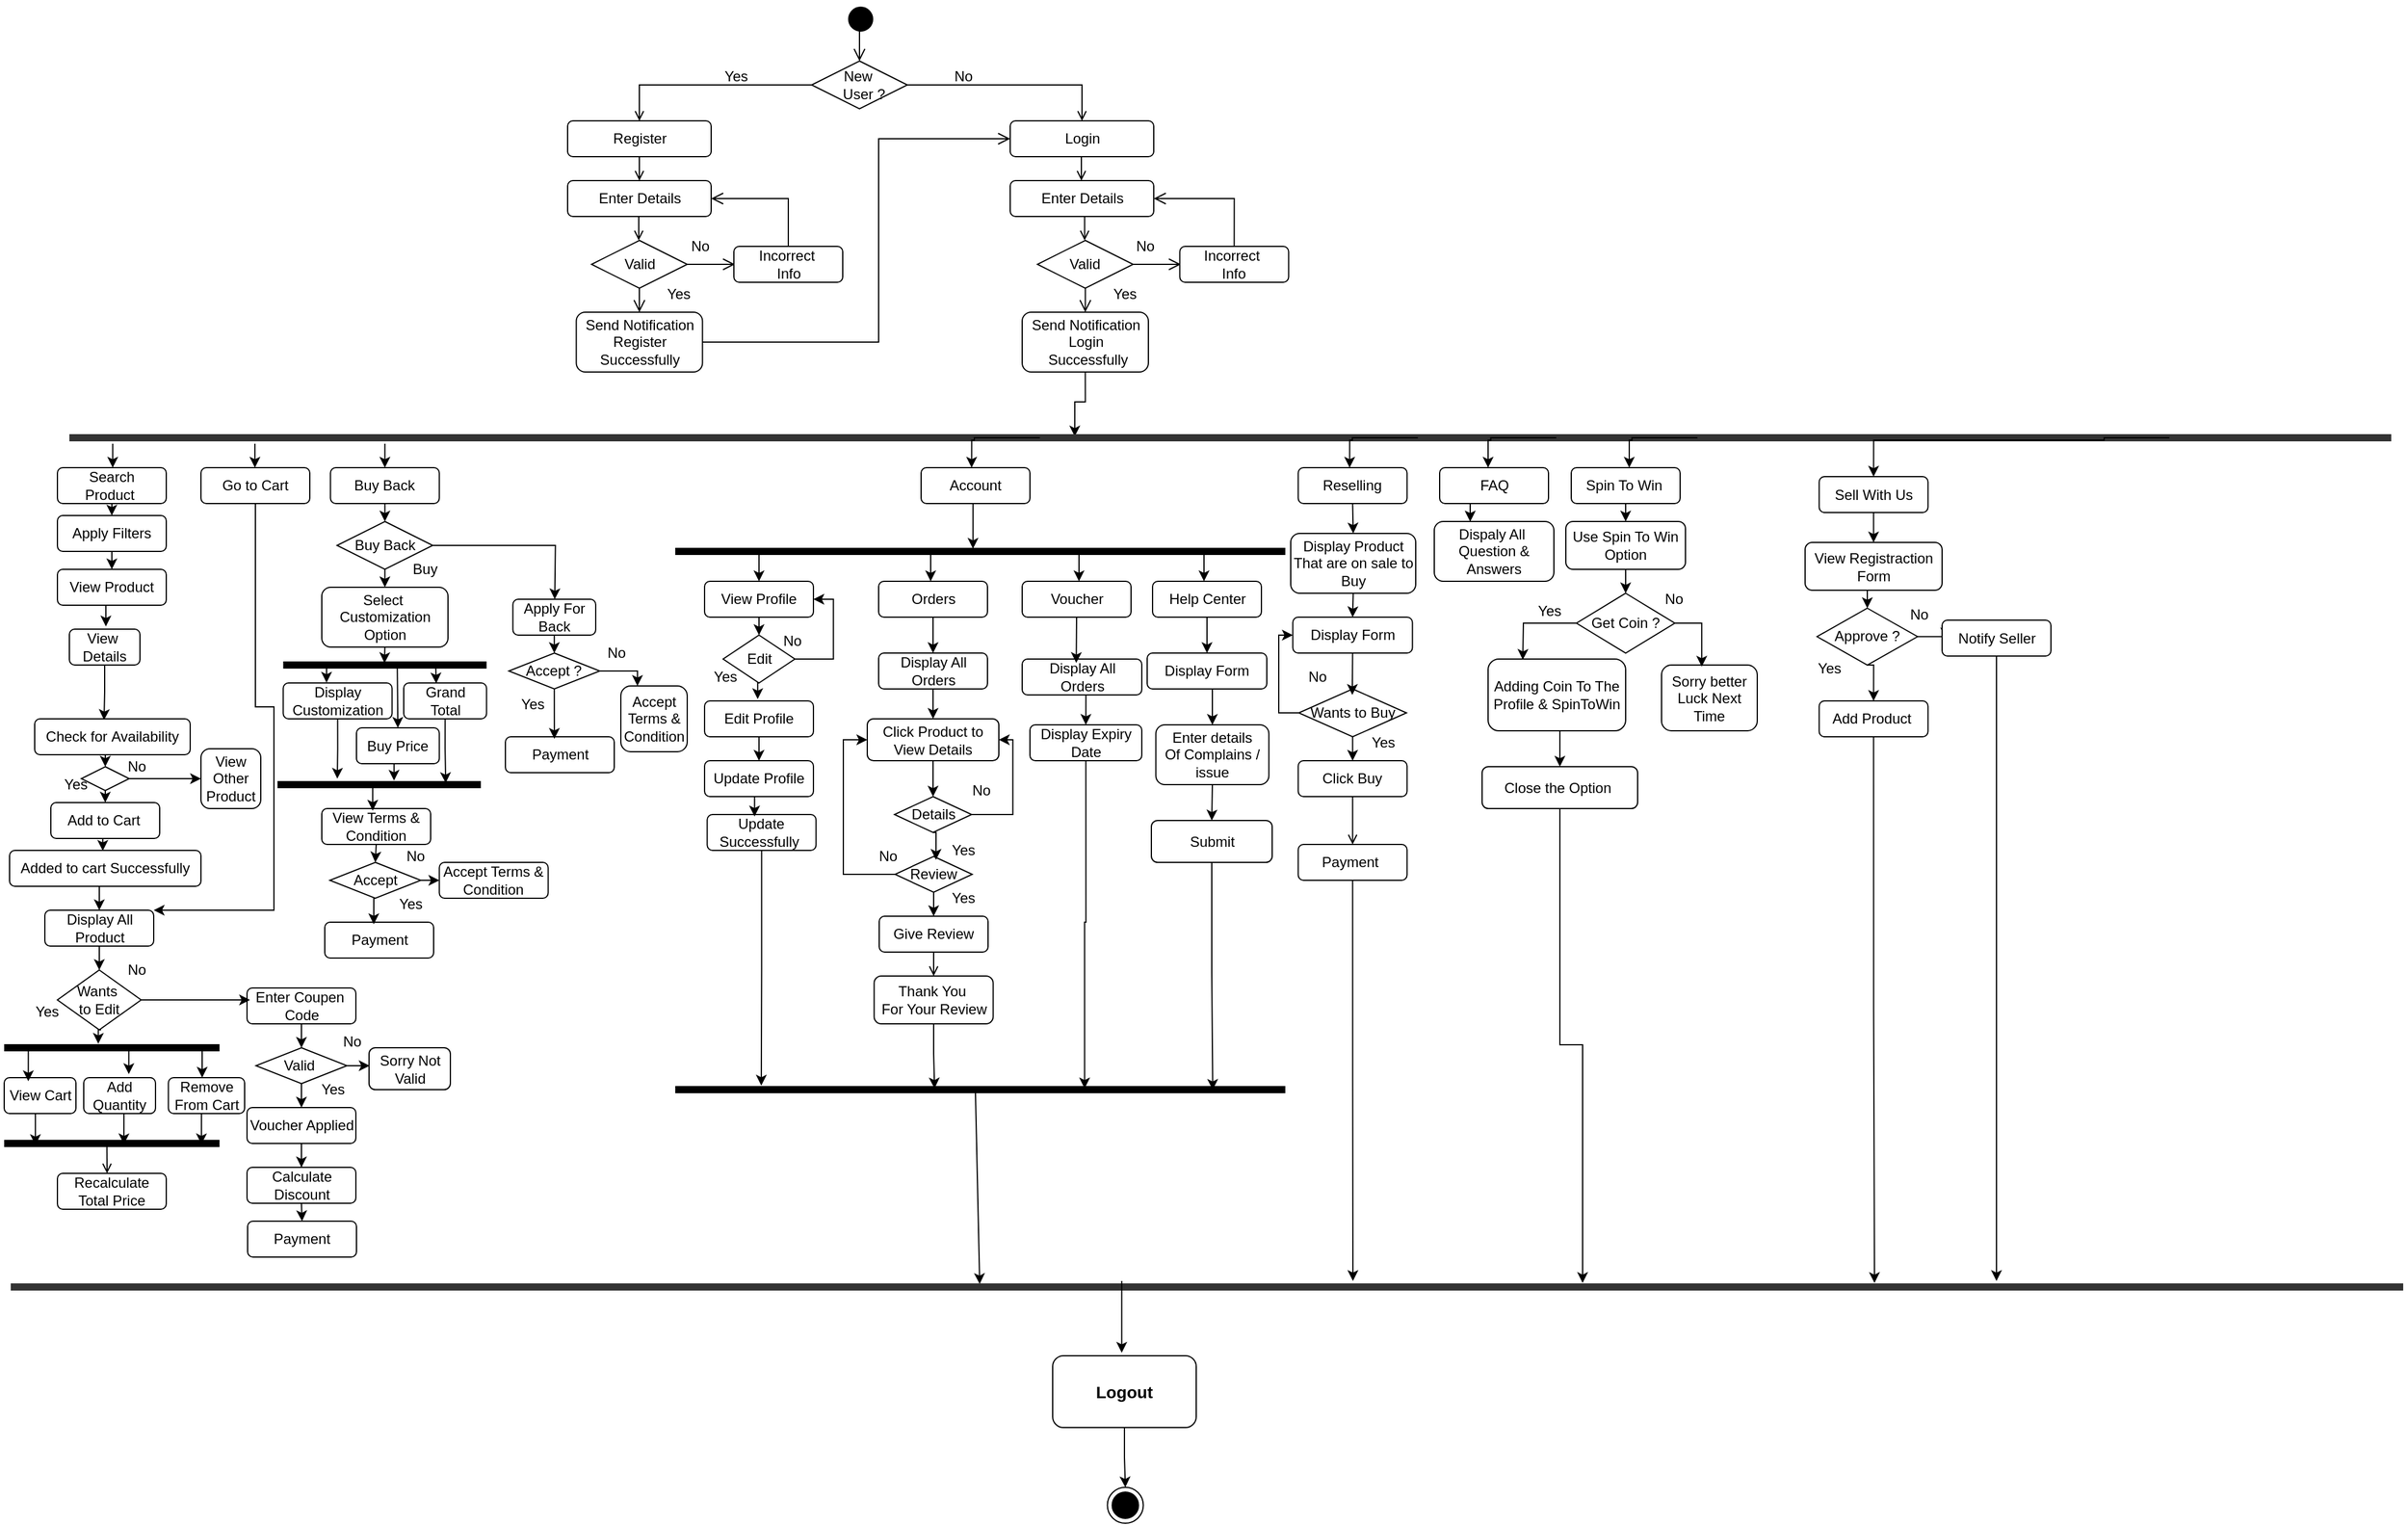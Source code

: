 <mxfile version="24.7.8">
  <diagram name="Page-1" id="Pu-tWNmuzFF9qY0DIkJC">
    <mxGraphModel dx="2890" dy="992" grid="1" gridSize="10" guides="1" tooltips="1" connect="1" arrows="1" fold="1" page="1" pageScale="1" pageWidth="850" pageHeight="1100" math="0" shadow="0">
      <root>
        <mxCell id="0" />
        <mxCell id="1" parent="0" />
        <mxCell id="hDxaC9_sMp4ZAa9-V2y2-1" value="" style="ellipse;html=1;shape=startState;fillColor=#000000;strokeColor=#FFFFFF;" parent="1" vertex="1">
          <mxGeometry x="-114.5" y="10" width="30" height="30" as="geometry" />
        </mxCell>
        <mxCell id="hDxaC9_sMp4ZAa9-V2y2-2" value="" style="edgeStyle=orthogonalEdgeStyle;html=1;verticalAlign=bottom;endArrow=open;endSize=8;rounded=0;entryX=0.5;entryY=0;entryDx=0;entryDy=0;" parent="1" target="hDxaC9_sMp4ZAa9-V2y2-3" edge="1">
          <mxGeometry relative="1" as="geometry">
            <mxPoint x="-100.5" y="70" as="targetPoint" />
            <mxPoint x="-100.5" y="30" as="sourcePoint" />
            <Array as="points">
              <mxPoint x="-100.5" y="30" />
            </Array>
          </mxGeometry>
        </mxCell>
        <mxCell id="hDxaC9_sMp4ZAa9-V2y2-3" value="New&amp;nbsp;&lt;div&gt;&amp;nbsp; User ?&lt;/div&gt;" style="rhombus;whiteSpace=wrap;html=1;" parent="1" vertex="1">
          <mxGeometry x="-140.5" y="60" width="80" height="40" as="geometry" />
        </mxCell>
        <mxCell id="hDxaC9_sMp4ZAa9-V2y2-4" value="Login" style="rounded=1;whiteSpace=wrap;html=1;" parent="1" vertex="1">
          <mxGeometry x="25.5" y="110" width="120" height="30" as="geometry" />
        </mxCell>
        <mxCell id="hDxaC9_sMp4ZAa9-V2y2-5" value="" style="endArrow=open;html=1;rounded=0;align=center;verticalAlign=top;endFill=0;labelBackgroundColor=none;exitX=0;exitY=0.5;exitDx=0;exitDy=0;" parent="1" source="hDxaC9_sMp4ZAa9-V2y2-3" edge="1">
          <mxGeometry x="0.375" y="-70" relative="1" as="geometry">
            <mxPoint x="-144.5" y="80" as="sourcePoint" />
            <mxPoint x="-284.5" y="110" as="targetPoint" />
            <Array as="points">
              <mxPoint x="-284.5" y="80" />
            </Array>
            <mxPoint as="offset" />
          </mxGeometry>
        </mxCell>
        <mxCell id="hDxaC9_sMp4ZAa9-V2y2-6" value="Yes" style="text;html=1;align=center;verticalAlign=middle;resizable=0;points=[];autosize=1;strokeColor=none;fillColor=none;" parent="1" vertex="1">
          <mxGeometry x="-224.5" y="58" width="40" height="30" as="geometry" />
        </mxCell>
        <mxCell id="hDxaC9_sMp4ZAa9-V2y2-7" value="No" style="text;html=1;align=center;verticalAlign=middle;resizable=0;points=[];autosize=1;strokeColor=none;fillColor=none;" parent="1" vertex="1">
          <mxGeometry x="-34.5" y="58" width="40" height="30" as="geometry" />
        </mxCell>
        <mxCell id="hDxaC9_sMp4ZAa9-V2y2-8" value="Register" style="rounded=1;whiteSpace=wrap;html=1;" parent="1" vertex="1">
          <mxGeometry x="-344.5" y="110" width="120" height="30" as="geometry" />
        </mxCell>
        <mxCell id="hDxaC9_sMp4ZAa9-V2y2-9" value="" style="endArrow=open;html=1;rounded=0;align=center;verticalAlign=top;endFill=0;labelBackgroundColor=none;endSize=6;exitX=0.5;exitY=1;exitDx=0;exitDy=0;" parent="1" source="hDxaC9_sMp4ZAa9-V2y2-8" edge="1">
          <mxGeometry relative="1" as="geometry">
            <mxPoint x="-164.5" y="200" as="sourcePoint" />
            <mxPoint x="-284.5" y="160" as="targetPoint" />
          </mxGeometry>
        </mxCell>
        <mxCell id="hDxaC9_sMp4ZAa9-V2y2-10" value="" style="endArrow=open;html=1;rounded=0;align=center;verticalAlign=top;endFill=0;labelBackgroundColor=none;endSize=6;exitX=0.5;exitY=1;exitDx=0;exitDy=0;" parent="1" edge="1">
          <mxGeometry relative="1" as="geometry">
            <mxPoint x="85" y="140" as="sourcePoint" />
            <mxPoint x="85" y="160" as="targetPoint" />
          </mxGeometry>
        </mxCell>
        <mxCell id="hDxaC9_sMp4ZAa9-V2y2-11" value="Enter Details" style="rounded=1;whiteSpace=wrap;html=1;" parent="1" vertex="1">
          <mxGeometry x="-344.5" y="160" width="120" height="30" as="geometry" />
        </mxCell>
        <mxCell id="hDxaC9_sMp4ZAa9-V2y2-12" value="Enter Details" style="rounded=1;whiteSpace=wrap;html=1;" parent="1" vertex="1">
          <mxGeometry x="25.5" y="160" width="120" height="30" as="geometry" />
        </mxCell>
        <mxCell id="hDxaC9_sMp4ZAa9-V2y2-13" value="Valid" style="rhombus;whiteSpace=wrap;html=1;" parent="1" vertex="1">
          <mxGeometry x="-324.5" y="210" width="80" height="40" as="geometry" />
        </mxCell>
        <mxCell id="hDxaC9_sMp4ZAa9-V2y2-14" value="" style="edgeStyle=orthogonalEdgeStyle;html=1;align=left;verticalAlign=bottom;endArrow=open;endSize=8;rounded=0;" parent="1" source="hDxaC9_sMp4ZAa9-V2y2-13" edge="1">
          <mxGeometry x="1" y="-82" relative="1" as="geometry">
            <mxPoint x="-204.5" y="230" as="targetPoint" />
            <mxPoint x="17" y="-2" as="offset" />
          </mxGeometry>
        </mxCell>
        <mxCell id="hDxaC9_sMp4ZAa9-V2y2-15" value="" style="edgeStyle=orthogonalEdgeStyle;html=1;align=left;verticalAlign=top;endArrow=open;endSize=8;rounded=0;" parent="1" source="hDxaC9_sMp4ZAa9-V2y2-13" edge="1">
          <mxGeometry x="0.959" y="70" relative="1" as="geometry">
            <mxPoint x="-284.5" y="270" as="targetPoint" />
            <mxPoint as="offset" />
          </mxGeometry>
        </mxCell>
        <mxCell id="hDxaC9_sMp4ZAa9-V2y2-16" value="" style="endArrow=open;html=1;rounded=0;align=center;verticalAlign=top;endFill=0;labelBackgroundColor=none;endSize=6;exitX=0.5;exitY=1;exitDx=0;exitDy=0;" parent="1" edge="1">
          <mxGeometry relative="1" as="geometry">
            <mxPoint x="-285.03" y="190" as="sourcePoint" />
            <mxPoint x="-285.03" y="210" as="targetPoint" />
          </mxGeometry>
        </mxCell>
        <mxCell id="hDxaC9_sMp4ZAa9-V2y2-17" value="Incorrect&amp;nbsp;&lt;div&gt;Info&lt;/div&gt;" style="rounded=1;whiteSpace=wrap;html=1;" parent="1" vertex="1">
          <mxGeometry x="-205.5" y="215" width="91" height="30" as="geometry" />
        </mxCell>
        <mxCell id="hDxaC9_sMp4ZAa9-V2y2-18" value="" style="edgeStyle=orthogonalEdgeStyle;html=1;align=left;verticalAlign=bottom;endArrow=open;endSize=8;rounded=0;entryX=1;entryY=0.5;entryDx=0;entryDy=0;exitX=0.5;exitY=0;exitDx=0;exitDy=0;" parent="1" source="hDxaC9_sMp4ZAa9-V2y2-17" target="hDxaC9_sMp4ZAa9-V2y2-11" edge="1">
          <mxGeometry x="1" y="-82" relative="1" as="geometry">
            <mxPoint x="-144.5" y="174.47" as="targetPoint" />
            <mxPoint x="-154.5" y="210" as="sourcePoint" />
            <mxPoint x="17" y="-2" as="offset" />
          </mxGeometry>
        </mxCell>
        <mxCell id="hDxaC9_sMp4ZAa9-V2y2-19" value="" style="endArrow=open;html=1;rounded=0;align=center;verticalAlign=top;endFill=0;labelBackgroundColor=none;entryX=0.5;entryY=0;entryDx=0;entryDy=0;" parent="1" target="hDxaC9_sMp4ZAa9-V2y2-4" edge="1">
          <mxGeometry x="0.375" y="-70" relative="1" as="geometry">
            <mxPoint x="-60.5" y="80" as="sourcePoint" />
            <mxPoint x="199.5" y="120" as="targetPoint" />
            <Array as="points">
              <mxPoint x="85.5" y="80" />
            </Array>
            <mxPoint as="offset" />
          </mxGeometry>
        </mxCell>
        <mxCell id="hDxaC9_sMp4ZAa9-V2y2-20" value="Send Notification Register Successfully" style="rounded=1;whiteSpace=wrap;html=1;" parent="1" vertex="1">
          <mxGeometry x="-337.25" y="270" width="105.5" height="50" as="geometry" />
        </mxCell>
        <mxCell id="hDxaC9_sMp4ZAa9-V2y2-21" value="" style="edgeStyle=orthogonalEdgeStyle;html=1;align=left;verticalAlign=bottom;endArrow=open;endSize=8;rounded=0;exitX=1;exitY=0.5;exitDx=0;exitDy=0;entryX=0;entryY=0.5;entryDx=0;entryDy=0;" parent="1" source="hDxaC9_sMp4ZAa9-V2y2-20" target="hDxaC9_sMp4ZAa9-V2y2-4" edge="1">
          <mxGeometry x="1" y="-82" relative="1" as="geometry">
            <mxPoint x="-34.5" y="130" as="targetPoint" />
            <mxPoint x="-89.5" y="285" as="sourcePoint" />
            <mxPoint x="17" y="-2" as="offset" />
            <Array as="points">
              <mxPoint x="-84.5" y="295" />
              <mxPoint x="-84.5" y="125" />
            </Array>
          </mxGeometry>
        </mxCell>
        <mxCell id="hDxaC9_sMp4ZAa9-V2y2-22" value="Yes" style="text;html=1;align=center;verticalAlign=middle;resizable=0;points=[];autosize=1;strokeColor=none;fillColor=none;" parent="1" vertex="1">
          <mxGeometry x="-271.75" y="240" width="40" height="30" as="geometry" />
        </mxCell>
        <mxCell id="hDxaC9_sMp4ZAa9-V2y2-23" value="No" style="text;html=1;align=center;verticalAlign=middle;resizable=0;points=[];autosize=1;strokeColor=none;fillColor=none;" parent="1" vertex="1">
          <mxGeometry x="-254.5" y="200" width="40" height="30" as="geometry" />
        </mxCell>
        <mxCell id="hDxaC9_sMp4ZAa9-V2y2-24" value="Valid" style="rhombus;whiteSpace=wrap;html=1;" parent="1" vertex="1">
          <mxGeometry x="48.25" y="210" width="80" height="40" as="geometry" />
        </mxCell>
        <mxCell id="hDxaC9_sMp4ZAa9-V2y2-25" value="" style="edgeStyle=orthogonalEdgeStyle;html=1;align=left;verticalAlign=bottom;endArrow=open;endSize=8;rounded=0;" parent="1" source="hDxaC9_sMp4ZAa9-V2y2-24" edge="1">
          <mxGeometry x="1" y="-82" relative="1" as="geometry">
            <mxPoint x="168.25" y="230" as="targetPoint" />
            <mxPoint x="17" y="-2" as="offset" />
          </mxGeometry>
        </mxCell>
        <mxCell id="hDxaC9_sMp4ZAa9-V2y2-26" value="" style="edgeStyle=orthogonalEdgeStyle;html=1;align=left;verticalAlign=top;endArrow=open;endSize=8;rounded=0;" parent="1" source="hDxaC9_sMp4ZAa9-V2y2-24" edge="1">
          <mxGeometry x="0.959" y="70" relative="1" as="geometry">
            <mxPoint x="88.25" y="270" as="targetPoint" />
            <mxPoint as="offset" />
          </mxGeometry>
        </mxCell>
        <mxCell id="hDxaC9_sMp4ZAa9-V2y2-27" value="" style="endArrow=open;html=1;rounded=0;align=center;verticalAlign=top;endFill=0;labelBackgroundColor=none;endSize=6;exitX=0.5;exitY=1;exitDx=0;exitDy=0;" parent="1" edge="1">
          <mxGeometry relative="1" as="geometry">
            <mxPoint x="87.72" y="190" as="sourcePoint" />
            <mxPoint x="87.72" y="210" as="targetPoint" />
          </mxGeometry>
        </mxCell>
        <mxCell id="hDxaC9_sMp4ZAa9-V2y2-28" value="Incorrect&amp;nbsp;&lt;div&gt;Info&lt;/div&gt;" style="rounded=1;whiteSpace=wrap;html=1;" parent="1" vertex="1">
          <mxGeometry x="167.25" y="215" width="91" height="30" as="geometry" />
        </mxCell>
        <mxCell id="hDxaC9_sMp4ZAa9-V2y2-368" style="edgeStyle=orthogonalEdgeStyle;rounded=0;orthogonalLoop=1;jettySize=auto;html=1;exitX=0.5;exitY=1;exitDx=0;exitDy=0;entryX=0.433;entryY=0.389;entryDx=0;entryDy=0;entryPerimeter=0;" parent="1" source="hDxaC9_sMp4ZAa9-V2y2-29" target="hDxaC9_sMp4ZAa9-V2y2-34" edge="1">
          <mxGeometry relative="1" as="geometry">
            <mxPoint x="-30" y="360" as="targetPoint" />
          </mxGeometry>
        </mxCell>
        <mxCell id="hDxaC9_sMp4ZAa9-V2y2-29" value="Send Notification Login&lt;div&gt;&amp;nbsp;Successfully&lt;/div&gt;" style="rounded=1;whiteSpace=wrap;html=1;" parent="1" vertex="1">
          <mxGeometry x="35.5" y="270" width="105.5" height="50" as="geometry" />
        </mxCell>
        <mxCell id="hDxaC9_sMp4ZAa9-V2y2-30" value="Yes" style="text;html=1;align=center;verticalAlign=middle;resizable=0;points=[];autosize=1;strokeColor=none;fillColor=none;" parent="1" vertex="1">
          <mxGeometry x="101" y="240" width="40" height="30" as="geometry" />
        </mxCell>
        <mxCell id="hDxaC9_sMp4ZAa9-V2y2-31" value="No" style="text;html=1;align=center;verticalAlign=middle;resizable=0;points=[];autosize=1;strokeColor=none;fillColor=none;" parent="1" vertex="1">
          <mxGeometry x="118.25" y="200" width="40" height="30" as="geometry" />
        </mxCell>
        <mxCell id="hDxaC9_sMp4ZAa9-V2y2-32" value="" style="edgeStyle=orthogonalEdgeStyle;html=1;align=left;verticalAlign=bottom;endArrow=open;endSize=8;rounded=0;entryX=1;entryY=0.5;entryDx=0;entryDy=0;exitX=0.5;exitY=0;exitDx=0;exitDy=0;" parent="1" source="hDxaC9_sMp4ZAa9-V2y2-28" target="hDxaC9_sMp4ZAa9-V2y2-12" edge="1">
          <mxGeometry x="1" y="-82" relative="1" as="geometry">
            <mxPoint x="175.5" y="170" as="targetPoint" />
            <mxPoint x="215.5" y="210" as="sourcePoint" />
            <mxPoint x="17" y="-2" as="offset" />
          </mxGeometry>
        </mxCell>
        <mxCell id="hDxaC9_sMp4ZAa9-V2y2-34" value="" style="shape=line;html=1;strokeWidth=6;strokeColor=#333333;" parent="1" vertex="1">
          <mxGeometry x="-761" y="370" width="1941" height="10" as="geometry" />
        </mxCell>
        <mxCell id="hDxaC9_sMp4ZAa9-V2y2-213" style="edgeStyle=orthogonalEdgeStyle;rounded=0;orthogonalLoop=1;jettySize=auto;html=1;exitX=0.5;exitY=1;exitDx=0;exitDy=0;entryX=0.5;entryY=0;entryDx=0;entryDy=0;" parent="1" source="hDxaC9_sMp4ZAa9-V2y2-35" target="hDxaC9_sMp4ZAa9-V2y2-37" edge="1">
          <mxGeometry relative="1" as="geometry" />
        </mxCell>
        <mxCell id="hDxaC9_sMp4ZAa9-V2y2-35" value="Search&lt;div&gt;Product&amp;nbsp;&lt;/div&gt;" style="rounded=1;whiteSpace=wrap;html=1;" parent="1" vertex="1">
          <mxGeometry x="-771" y="400" width="91" height="30" as="geometry" />
        </mxCell>
        <mxCell id="hDxaC9_sMp4ZAa9-V2y2-214" style="edgeStyle=orthogonalEdgeStyle;rounded=0;orthogonalLoop=1;jettySize=auto;html=1;exitX=0.5;exitY=1;exitDx=0;exitDy=0;entryX=0.5;entryY=0;entryDx=0;entryDy=0;" parent="1" source="hDxaC9_sMp4ZAa9-V2y2-37" target="hDxaC9_sMp4ZAa9-V2y2-43" edge="1">
          <mxGeometry relative="1" as="geometry" />
        </mxCell>
        <mxCell id="hDxaC9_sMp4ZAa9-V2y2-37" value="Apply Filters" style="rounded=1;whiteSpace=wrap;html=1;" parent="1" vertex="1">
          <mxGeometry x="-771" y="440" width="91" height="30" as="geometry" />
        </mxCell>
        <mxCell id="hDxaC9_sMp4ZAa9-V2y2-217" style="edgeStyle=orthogonalEdgeStyle;rounded=0;orthogonalLoop=1;jettySize=auto;html=1;exitX=0.5;exitY=1;exitDx=0;exitDy=0;entryX=0.5;entryY=0;entryDx=0;entryDy=0;" parent="1" source="hDxaC9_sMp4ZAa9-V2y2-38" target="hDxaC9_sMp4ZAa9-V2y2-59" edge="1">
          <mxGeometry relative="1" as="geometry" />
        </mxCell>
        <mxCell id="hDxaC9_sMp4ZAa9-V2y2-38" value="Display All Product" style="rounded=1;whiteSpace=wrap;html=1;" parent="1" vertex="1">
          <mxGeometry x="-781.5" y="770" width="91" height="30" as="geometry" />
        </mxCell>
        <mxCell id="hDxaC9_sMp4ZAa9-V2y2-39" value="Add to Cart&amp;nbsp;" style="rounded=1;whiteSpace=wrap;html=1;" parent="1" vertex="1">
          <mxGeometry x="-776.5" y="680" width="91" height="30" as="geometry" />
        </mxCell>
        <mxCell id="hDxaC9_sMp4ZAa9-V2y2-40" value="View&amp;nbsp;&lt;div&gt;Details&lt;/div&gt;" style="rounded=1;whiteSpace=wrap;html=1;" parent="1" vertex="1">
          <mxGeometry x="-761" y="535" width="59" height="30" as="geometry" />
        </mxCell>
        <mxCell id="hDxaC9_sMp4ZAa9-V2y2-219" style="edgeStyle=orthogonalEdgeStyle;rounded=0;orthogonalLoop=1;jettySize=auto;html=1;exitX=0.5;exitY=1;exitDx=0;exitDy=0;entryX=0.5;entryY=0;entryDx=0;entryDy=0;" parent="1" source="hDxaC9_sMp4ZAa9-V2y2-41" target="hDxaC9_sMp4ZAa9-V2y2-38" edge="1">
          <mxGeometry relative="1" as="geometry" />
        </mxCell>
        <mxCell id="hDxaC9_sMp4ZAa9-V2y2-41" value="Added to cart Successfully" style="rounded=1;whiteSpace=wrap;html=1;" parent="1" vertex="1">
          <mxGeometry x="-811" y="720" width="160" height="30" as="geometry" />
        </mxCell>
        <mxCell id="hDxaC9_sMp4ZAa9-V2y2-43" value="View Product" style="rounded=1;whiteSpace=wrap;html=1;" parent="1" vertex="1">
          <mxGeometry x="-771" y="485" width="91" height="30" as="geometry" />
        </mxCell>
        <mxCell id="hDxaC9_sMp4ZAa9-V2y2-225" style="edgeStyle=orthogonalEdgeStyle;rounded=0;orthogonalLoop=1;jettySize=auto;html=1;exitX=0.5;exitY=1;exitDx=0;exitDy=0;entryX=0.5;entryY=0;entryDx=0;entryDy=0;" parent="1" source="hDxaC9_sMp4ZAa9-V2y2-45" target="hDxaC9_sMp4ZAa9-V2y2-49" edge="1">
          <mxGeometry relative="1" as="geometry" />
        </mxCell>
        <mxCell id="hDxaC9_sMp4ZAa9-V2y2-45" value="Check for&amp;nbsp;&lt;span style=&quot;background-color: initial;&quot;&gt;Availability&lt;/span&gt;" style="rounded=1;whiteSpace=wrap;html=1;" parent="1" vertex="1">
          <mxGeometry x="-790" y="610" width="130" height="30" as="geometry" />
        </mxCell>
        <mxCell id="hDxaC9_sMp4ZAa9-V2y2-221" style="edgeStyle=orthogonalEdgeStyle;rounded=0;orthogonalLoop=1;jettySize=auto;html=1;exitX=0.5;exitY=1;exitDx=0;exitDy=0;entryX=0.5;entryY=0;entryDx=0;entryDy=0;" parent="1" source="hDxaC9_sMp4ZAa9-V2y2-49" target="hDxaC9_sMp4ZAa9-V2y2-39" edge="1">
          <mxGeometry relative="1" as="geometry" />
        </mxCell>
        <mxCell id="hDxaC9_sMp4ZAa9-V2y2-222" style="edgeStyle=orthogonalEdgeStyle;rounded=0;orthogonalLoop=1;jettySize=auto;html=1;exitX=1;exitY=0.5;exitDx=0;exitDy=0;" parent="1" source="hDxaC9_sMp4ZAa9-V2y2-49" target="hDxaC9_sMp4ZAa9-V2y2-55" edge="1">
          <mxGeometry relative="1" as="geometry">
            <mxPoint x="-676.5" y="654.769" as="targetPoint" />
          </mxGeometry>
        </mxCell>
        <mxCell id="hDxaC9_sMp4ZAa9-V2y2-49" value="" style="rhombus;whiteSpace=wrap;html=1;" parent="1" vertex="1">
          <mxGeometry x="-751" y="650" width="40" height="20" as="geometry" />
        </mxCell>
        <mxCell id="hDxaC9_sMp4ZAa9-V2y2-51" value="Yes" style="text;html=1;align=center;verticalAlign=middle;resizable=0;points=[];autosize=1;strokeColor=none;fillColor=none;" parent="1" vertex="1">
          <mxGeometry x="-776.5" y="650" width="40" height="30" as="geometry" />
        </mxCell>
        <mxCell id="hDxaC9_sMp4ZAa9-V2y2-52" value="No" style="text;html=1;align=center;verticalAlign=middle;resizable=0;points=[];autosize=1;strokeColor=none;fillColor=none;" parent="1" vertex="1">
          <mxGeometry x="-725.5" y="635" width="40" height="30" as="geometry" />
        </mxCell>
        <mxCell id="hDxaC9_sMp4ZAa9-V2y2-53" style="edgeStyle=orthogonalEdgeStyle;rounded=0;orthogonalLoop=1;jettySize=auto;html=1;exitX=0.5;exitY=1;exitDx=0;exitDy=0;" parent="1" source="hDxaC9_sMp4ZAa9-V2y2-49" target="hDxaC9_sMp4ZAa9-V2y2-49" edge="1">
          <mxGeometry relative="1" as="geometry" />
        </mxCell>
        <mxCell id="hDxaC9_sMp4ZAa9-V2y2-55" value="&lt;div&gt;View Other Product&lt;/div&gt;" style="rounded=1;whiteSpace=wrap;html=1;" parent="1" vertex="1">
          <mxGeometry x="-651" y="635" width="50" height="50" as="geometry" />
        </mxCell>
        <mxCell id="hDxaC9_sMp4ZAa9-V2y2-59" value="Wants&amp;nbsp;&lt;div&gt;to Edit&lt;/div&gt;" style="rhombus;whiteSpace=wrap;html=1;" parent="1" vertex="1">
          <mxGeometry x="-771" y="820" width="70" height="50" as="geometry" />
        </mxCell>
        <mxCell id="hDxaC9_sMp4ZAa9-V2y2-61" value="No" style="text;html=1;align=center;verticalAlign=middle;resizable=0;points=[];autosize=1;strokeColor=none;fillColor=none;" parent="1" vertex="1">
          <mxGeometry x="-725.5" y="805" width="40" height="30" as="geometry" />
        </mxCell>
        <mxCell id="hDxaC9_sMp4ZAa9-V2y2-270" style="edgeStyle=orthogonalEdgeStyle;rounded=0;orthogonalLoop=1;jettySize=auto;html=1;exitX=0.75;exitY=0.5;exitDx=0;exitDy=0;exitPerimeter=0;" parent="1" source="hDxaC9_sMp4ZAa9-V2y2-63" target="hDxaC9_sMp4ZAa9-V2y2-69" edge="1">
          <mxGeometry relative="1" as="geometry">
            <mxPoint x="-650" y="900" as="targetPoint" />
            <Array as="points">
              <mxPoint x="-650" y="885" />
            </Array>
          </mxGeometry>
        </mxCell>
        <mxCell id="hDxaC9_sMp4ZAa9-V2y2-63" value="" style="shape=line;html=1;strokeWidth=6;strokeColor=#000000;" parent="1" vertex="1">
          <mxGeometry x="-815.5" y="880" width="180" height="10" as="geometry" />
        </mxCell>
        <mxCell id="hDxaC9_sMp4ZAa9-V2y2-66" value="View Cart" style="rounded=1;whiteSpace=wrap;html=1;" parent="1" vertex="1">
          <mxGeometry x="-815.5" y="910" width="60" height="30" as="geometry" />
        </mxCell>
        <mxCell id="hDxaC9_sMp4ZAa9-V2y2-67" value="Add Quantity" style="rounded=1;whiteSpace=wrap;html=1;" parent="1" vertex="1">
          <mxGeometry x="-749" y="910" width="60" height="30" as="geometry" />
        </mxCell>
        <mxCell id="hDxaC9_sMp4ZAa9-V2y2-69" value="Remove&lt;div&gt;From Cart&lt;/div&gt;" style="rounded=1;whiteSpace=wrap;html=1;" parent="1" vertex="1">
          <mxGeometry x="-678.25" y="910" width="63.75" height="30" as="geometry" />
        </mxCell>
        <mxCell id="hDxaC9_sMp4ZAa9-V2y2-71" value="" style="shape=line;html=1;strokeWidth=6;strokeColor=#000000;" parent="1" vertex="1">
          <mxGeometry x="-815.5" y="960" width="180" height="10" as="geometry" />
        </mxCell>
        <mxCell id="hDxaC9_sMp4ZAa9-V2y2-276" style="edgeStyle=orthogonalEdgeStyle;rounded=0;orthogonalLoop=1;jettySize=auto;html=1;exitX=0.5;exitY=1;exitDx=0;exitDy=0;entryX=0.5;entryY=0;entryDx=0;entryDy=0;" parent="1" source="hDxaC9_sMp4ZAa9-V2y2-75" target="hDxaC9_sMp4ZAa9-V2y2-77" edge="1">
          <mxGeometry relative="1" as="geometry" />
        </mxCell>
        <mxCell id="hDxaC9_sMp4ZAa9-V2y2-75" value="Enter Coupen&amp;nbsp;&lt;div&gt;Code&lt;/div&gt;" style="rounded=1;whiteSpace=wrap;html=1;" parent="1" vertex="1">
          <mxGeometry x="-612.5" y="835" width="91" height="30" as="geometry" />
        </mxCell>
        <mxCell id="hDxaC9_sMp4ZAa9-V2y2-278" style="edgeStyle=orthogonalEdgeStyle;rounded=0;orthogonalLoop=1;jettySize=auto;html=1;exitX=0.5;exitY=1;exitDx=0;exitDy=0;entryX=0.5;entryY=0;entryDx=0;entryDy=0;" parent="1" source="hDxaC9_sMp4ZAa9-V2y2-77" target="hDxaC9_sMp4ZAa9-V2y2-81" edge="1">
          <mxGeometry relative="1" as="geometry" />
        </mxCell>
        <mxCell id="hDxaC9_sMp4ZAa9-V2y2-280" style="edgeStyle=orthogonalEdgeStyle;rounded=0;orthogonalLoop=1;jettySize=auto;html=1;exitX=1;exitY=0.5;exitDx=0;exitDy=0;" parent="1" source="hDxaC9_sMp4ZAa9-V2y2-77" edge="1">
          <mxGeometry relative="1" as="geometry">
            <mxPoint x="-510" y="900.333" as="targetPoint" />
          </mxGeometry>
        </mxCell>
        <mxCell id="hDxaC9_sMp4ZAa9-V2y2-77" value="Valid&amp;nbsp;" style="rhombus;whiteSpace=wrap;html=1;" parent="1" vertex="1">
          <mxGeometry x="-605" y="885" width="76" height="30" as="geometry" />
        </mxCell>
        <mxCell id="hDxaC9_sMp4ZAa9-V2y2-78" value="No" style="text;html=1;align=center;verticalAlign=middle;resizable=0;points=[];autosize=1;strokeColor=none;fillColor=none;" parent="1" vertex="1">
          <mxGeometry x="-544.87" y="865" width="40" height="30" as="geometry" />
        </mxCell>
        <mxCell id="hDxaC9_sMp4ZAa9-V2y2-80" value="Yes" style="text;html=1;align=center;verticalAlign=middle;resizable=0;points=[];autosize=1;strokeColor=none;fillColor=none;" parent="1" vertex="1">
          <mxGeometry x="-800" y="840" width="40" height="30" as="geometry" />
        </mxCell>
        <mxCell id="hDxaC9_sMp4ZAa9-V2y2-279" style="edgeStyle=orthogonalEdgeStyle;rounded=0;orthogonalLoop=1;jettySize=auto;html=1;exitX=0.5;exitY=1;exitDx=0;exitDy=0;" parent="1" source="hDxaC9_sMp4ZAa9-V2y2-81" target="hDxaC9_sMp4ZAa9-V2y2-84" edge="1">
          <mxGeometry relative="1" as="geometry" />
        </mxCell>
        <mxCell id="hDxaC9_sMp4ZAa9-V2y2-81" value="Voucher Applied" style="rounded=1;whiteSpace=wrap;html=1;" parent="1" vertex="1">
          <mxGeometry x="-612.5" y="935" width="91" height="30" as="geometry" />
        </mxCell>
        <mxCell id="hDxaC9_sMp4ZAa9-V2y2-83" value="Yes" style="text;html=1;align=center;verticalAlign=middle;resizable=0;points=[];autosize=1;strokeColor=none;fillColor=none;" parent="1" vertex="1">
          <mxGeometry x="-561.5" y="905" width="40" height="30" as="geometry" />
        </mxCell>
        <mxCell id="hDxaC9_sMp4ZAa9-V2y2-282" style="edgeStyle=orthogonalEdgeStyle;rounded=0;orthogonalLoop=1;jettySize=auto;html=1;exitX=0.5;exitY=1;exitDx=0;exitDy=0;entryX=0.5;entryY=0;entryDx=0;entryDy=0;" parent="1" source="hDxaC9_sMp4ZAa9-V2y2-84" target="hDxaC9_sMp4ZAa9-V2y2-281" edge="1">
          <mxGeometry relative="1" as="geometry" />
        </mxCell>
        <mxCell id="hDxaC9_sMp4ZAa9-V2y2-84" value="Calculate Discount" style="rounded=1;whiteSpace=wrap;html=1;" parent="1" vertex="1">
          <mxGeometry x="-612.5" y="985" width="91" height="30" as="geometry" />
        </mxCell>
        <mxCell id="hDxaC9_sMp4ZAa9-V2y2-86" value="" style="endArrow=open;html=1;rounded=0;align=center;verticalAlign=top;endFill=0;labelBackgroundColor=none;endSize=6;exitX=0.477;exitY=0.745;exitDx=0;exitDy=0;exitPerimeter=0;" parent="1" source="hDxaC9_sMp4ZAa9-V2y2-71" edge="1">
          <mxGeometry relative="1" as="geometry">
            <mxPoint x="-725.5" y="960" as="sourcePoint" />
            <mxPoint x="-729.5" y="990" as="targetPoint" />
          </mxGeometry>
        </mxCell>
        <mxCell id="hDxaC9_sMp4ZAa9-V2y2-87" value="Recalculate&lt;div&gt;Total Price&lt;/div&gt;" style="rounded=1;whiteSpace=wrap;html=1;" parent="1" vertex="1">
          <mxGeometry x="-771" y="990" width="91" height="30" as="geometry" />
        </mxCell>
        <mxCell id="hDxaC9_sMp4ZAa9-V2y2-89" value="Sorry Not Valid" style="rounded=1;whiteSpace=wrap;html=1;" parent="1" vertex="1">
          <mxGeometry x="-510.5" y="885" width="68" height="35" as="geometry" />
        </mxCell>
        <mxCell id="hDxaC9_sMp4ZAa9-V2y2-228" style="edgeStyle=orthogonalEdgeStyle;rounded=0;orthogonalLoop=1;jettySize=auto;html=1;exitX=0.5;exitY=1;exitDx=0;exitDy=0;" parent="1" source="hDxaC9_sMp4ZAa9-V2y2-91" target="hDxaC9_sMp4ZAa9-V2y2-38" edge="1">
          <mxGeometry relative="1" as="geometry">
            <mxPoint x="-650" y="770" as="targetPoint" />
            <Array as="points">
              <mxPoint x="-606" y="600" />
              <mxPoint x="-590" y="600" />
              <mxPoint x="-590" y="770" />
            </Array>
          </mxGeometry>
        </mxCell>
        <mxCell id="hDxaC9_sMp4ZAa9-V2y2-91" value="Go to Cart" style="rounded=1;whiteSpace=wrap;html=1;" parent="1" vertex="1">
          <mxGeometry x="-651" y="400" width="91" height="30" as="geometry" />
        </mxCell>
        <mxCell id="hDxaC9_sMp4ZAa9-V2y2-230" style="edgeStyle=orthogonalEdgeStyle;rounded=0;orthogonalLoop=1;jettySize=auto;html=1;exitX=0.5;exitY=1;exitDx=0;exitDy=0;entryX=0.5;entryY=0;entryDx=0;entryDy=0;" parent="1" source="hDxaC9_sMp4ZAa9-V2y2-95" target="hDxaC9_sMp4ZAa9-V2y2-97" edge="1">
          <mxGeometry relative="1" as="geometry" />
        </mxCell>
        <mxCell id="hDxaC9_sMp4ZAa9-V2y2-95" value="Buy Back" style="rounded=1;whiteSpace=wrap;html=1;" parent="1" vertex="1">
          <mxGeometry x="-542.75" y="400" width="91" height="30" as="geometry" />
        </mxCell>
        <mxCell id="hDxaC9_sMp4ZAa9-V2y2-231" style="edgeStyle=orthogonalEdgeStyle;rounded=0;orthogonalLoop=1;jettySize=auto;html=1;exitX=0.5;exitY=1;exitDx=0;exitDy=0;entryX=0.5;entryY=0;entryDx=0;entryDy=0;" parent="1" source="hDxaC9_sMp4ZAa9-V2y2-97" target="hDxaC9_sMp4ZAa9-V2y2-101" edge="1">
          <mxGeometry relative="1" as="geometry" />
        </mxCell>
        <mxCell id="hDxaC9_sMp4ZAa9-V2y2-290" style="edgeStyle=orthogonalEdgeStyle;rounded=0;orthogonalLoop=1;jettySize=auto;html=1;exitX=1;exitY=0.5;exitDx=0;exitDy=0;" parent="1" source="hDxaC9_sMp4ZAa9-V2y2-97" edge="1">
          <mxGeometry relative="1" as="geometry">
            <mxPoint x="-355.25" y="510" as="targetPoint" />
            <mxPoint x="-442.5" y="465" as="sourcePoint" />
          </mxGeometry>
        </mxCell>
        <mxCell id="hDxaC9_sMp4ZAa9-V2y2-97" value="Buy Back" style="rhombus;whiteSpace=wrap;html=1;" parent="1" vertex="1">
          <mxGeometry x="-537.25" y="445" width="80" height="40" as="geometry" />
        </mxCell>
        <mxCell id="hDxaC9_sMp4ZAa9-V2y2-100" value="Buy" style="text;html=1;align=center;verticalAlign=middle;resizable=0;points=[];autosize=1;strokeColor=none;fillColor=none;" parent="1" vertex="1">
          <mxGeometry x="-484.5" y="470" width="40" height="30" as="geometry" />
        </mxCell>
        <mxCell id="hDxaC9_sMp4ZAa9-V2y2-235" style="edgeStyle=orthogonalEdgeStyle;rounded=0;orthogonalLoop=1;jettySize=auto;html=1;exitX=0.5;exitY=1;exitDx=0;exitDy=0;entryX=0.498;entryY=0.34;entryDx=0;entryDy=0;entryPerimeter=0;" parent="1" source="hDxaC9_sMp4ZAa9-V2y2-101" target="hDxaC9_sMp4ZAa9-V2y2-232" edge="1">
          <mxGeometry relative="1" as="geometry" />
        </mxCell>
        <mxCell id="hDxaC9_sMp4ZAa9-V2y2-101" value="Select&amp;nbsp;&lt;div&gt;Customization&lt;/div&gt;&lt;div&gt;Option&lt;/div&gt;" style="rounded=1;whiteSpace=wrap;html=1;" parent="1" vertex="1">
          <mxGeometry x="-550" y="500" width="105.5" height="50" as="geometry" />
        </mxCell>
        <mxCell id="hDxaC9_sMp4ZAa9-V2y2-102" value="Display&lt;div&gt;Customization&lt;/div&gt;" style="rounded=1;whiteSpace=wrap;html=1;" parent="1" vertex="1">
          <mxGeometry x="-582.25" y="580" width="91" height="30" as="geometry" />
        </mxCell>
        <mxCell id="hDxaC9_sMp4ZAa9-V2y2-103" value="Grand&lt;div&gt;Total&lt;/div&gt;" style="rounded=1;whiteSpace=wrap;html=1;" parent="1" vertex="1">
          <mxGeometry x="-481.5" y="580" width="69.25" height="30" as="geometry" />
        </mxCell>
        <mxCell id="hDxaC9_sMp4ZAa9-V2y2-104" value="Buy Price" style="rounded=1;whiteSpace=wrap;html=1;" parent="1" vertex="1">
          <mxGeometry x="-521" y="617.5" width="69.25" height="30" as="geometry" />
        </mxCell>
        <mxCell id="hDxaC9_sMp4ZAa9-V2y2-245" style="edgeStyle=orthogonalEdgeStyle;rounded=0;orthogonalLoop=1;jettySize=auto;html=1;exitX=0.5;exitY=1;exitDx=0;exitDy=0;entryX=0.5;entryY=0;entryDx=0;entryDy=0;" parent="1" source="hDxaC9_sMp4ZAa9-V2y2-105" target="hDxaC9_sMp4ZAa9-V2y2-106" edge="1">
          <mxGeometry relative="1" as="geometry" />
        </mxCell>
        <mxCell id="hDxaC9_sMp4ZAa9-V2y2-105" value="View Terms &amp;amp;&lt;div&gt;Condition&lt;/div&gt;" style="rounded=1;whiteSpace=wrap;html=1;" parent="1" vertex="1">
          <mxGeometry x="-550" y="685" width="91" height="30" as="geometry" />
        </mxCell>
        <mxCell id="hDxaC9_sMp4ZAa9-V2y2-246" style="edgeStyle=orthogonalEdgeStyle;rounded=0;orthogonalLoop=1;jettySize=auto;html=1;exitX=1;exitY=0.5;exitDx=0;exitDy=0;entryX=0;entryY=0.5;entryDx=0;entryDy=0;" parent="1" source="hDxaC9_sMp4ZAa9-V2y2-106" target="hDxaC9_sMp4ZAa9-V2y2-111" edge="1">
          <mxGeometry relative="1" as="geometry" />
        </mxCell>
        <mxCell id="hDxaC9_sMp4ZAa9-V2y2-106" value="Accept" style="rhombus;whiteSpace=wrap;html=1;" parent="1" vertex="1">
          <mxGeometry x="-543.25" y="730" width="76" height="30" as="geometry" />
        </mxCell>
        <mxCell id="hDxaC9_sMp4ZAa9-V2y2-107" value="No" style="text;html=1;align=center;verticalAlign=middle;resizable=0;points=[];autosize=1;strokeColor=none;fillColor=none;" parent="1" vertex="1">
          <mxGeometry x="-491.75" y="710" width="40" height="30" as="geometry" />
        </mxCell>
        <mxCell id="hDxaC9_sMp4ZAa9-V2y2-110" value="Yes" style="text;html=1;align=center;verticalAlign=middle;resizable=0;points=[];autosize=1;strokeColor=none;fillColor=none;" parent="1" vertex="1">
          <mxGeometry x="-496.5" y="750" width="40" height="30" as="geometry" />
        </mxCell>
        <mxCell id="hDxaC9_sMp4ZAa9-V2y2-111" value="Accept Terms &amp;amp; Condition" style="rounded=1;whiteSpace=wrap;html=1;" parent="1" vertex="1">
          <mxGeometry x="-451.75" y="730" width="91" height="30" as="geometry" />
        </mxCell>
        <mxCell id="hDxaC9_sMp4ZAa9-V2y2-113" value="Payment" style="rounded=1;whiteSpace=wrap;html=1;" parent="1" vertex="1">
          <mxGeometry x="-547.5" y="780" width="91" height="30" as="geometry" />
        </mxCell>
        <mxCell id="hDxaC9_sMp4ZAa9-V2y2-114" value="Account" style="rounded=1;whiteSpace=wrap;html=1;" parent="1" vertex="1">
          <mxGeometry x="-49" y="400" width="91" height="30" as="geometry" />
        </mxCell>
        <mxCell id="hDxaC9_sMp4ZAa9-V2y2-116" value="" style="shape=line;html=1;strokeWidth=6;strokeColor=#000000;" parent="1" vertex="1">
          <mxGeometry x="-254.5" y="465" width="510" height="10" as="geometry" />
        </mxCell>
        <mxCell id="hDxaC9_sMp4ZAa9-V2y2-250" style="edgeStyle=orthogonalEdgeStyle;rounded=0;orthogonalLoop=1;jettySize=auto;html=1;exitX=0.5;exitY=1;exitDx=0;exitDy=0;entryX=0.5;entryY=0;entryDx=0;entryDy=0;" parent="1" source="hDxaC9_sMp4ZAa9-V2y2-118" target="hDxaC9_sMp4ZAa9-V2y2-126" edge="1">
          <mxGeometry relative="1" as="geometry" />
        </mxCell>
        <mxCell id="hDxaC9_sMp4ZAa9-V2y2-118" value="View Profile" style="rounded=1;whiteSpace=wrap;html=1;" parent="1" vertex="1">
          <mxGeometry x="-230" y="495" width="91" height="30" as="geometry" />
        </mxCell>
        <mxCell id="hDxaC9_sMp4ZAa9-V2y2-256" style="edgeStyle=orthogonalEdgeStyle;rounded=0;orthogonalLoop=1;jettySize=auto;html=1;exitX=0.5;exitY=1;exitDx=0;exitDy=0;" parent="1" source="hDxaC9_sMp4ZAa9-V2y2-119" target="hDxaC9_sMp4ZAa9-V2y2-137" edge="1">
          <mxGeometry relative="1" as="geometry" />
        </mxCell>
        <mxCell id="hDxaC9_sMp4ZAa9-V2y2-119" value="Orders" style="rounded=1;whiteSpace=wrap;html=1;" parent="1" vertex="1">
          <mxGeometry x="-84.5" y="495" width="91" height="30" as="geometry" />
        </mxCell>
        <mxCell id="hDxaC9_sMp4ZAa9-V2y2-120" value="Voucher" style="rounded=1;whiteSpace=wrap;html=1;" parent="1" vertex="1">
          <mxGeometry x="35.5" y="495" width="91" height="30" as="geometry" />
        </mxCell>
        <mxCell id="hDxaC9_sMp4ZAa9-V2y2-316" style="edgeStyle=orthogonalEdgeStyle;rounded=0;orthogonalLoop=1;jettySize=auto;html=1;exitX=0.5;exitY=1;exitDx=0;exitDy=0;" parent="1" source="hDxaC9_sMp4ZAa9-V2y2-121" target="hDxaC9_sMp4ZAa9-V2y2-157" edge="1">
          <mxGeometry relative="1" as="geometry" />
        </mxCell>
        <mxCell id="hDxaC9_sMp4ZAa9-V2y2-121" value="Help Center" style="rounded=1;whiteSpace=wrap;html=1;" parent="1" vertex="1">
          <mxGeometry x="144.5" y="495" width="91" height="30" as="geometry" />
        </mxCell>
        <mxCell id="hDxaC9_sMp4ZAa9-V2y2-249" style="edgeStyle=orthogonalEdgeStyle;rounded=0;orthogonalLoop=1;jettySize=auto;html=1;exitX=1;exitY=0.5;exitDx=0;exitDy=0;entryX=1;entryY=0.5;entryDx=0;entryDy=0;" parent="1" source="hDxaC9_sMp4ZAa9-V2y2-126" target="hDxaC9_sMp4ZAa9-V2y2-118" edge="1">
          <mxGeometry relative="1" as="geometry">
            <mxPoint x="-122.31" y="510" as="targetPoint" />
            <Array as="points">
              <mxPoint x="-122.31" y="560" />
              <mxPoint x="-122.31" y="510" />
            </Array>
          </mxGeometry>
        </mxCell>
        <mxCell id="hDxaC9_sMp4ZAa9-V2y2-126" value="Edit" style="rhombus;whiteSpace=wrap;html=1;" parent="1" vertex="1">
          <mxGeometry x="-214.5" y="540" width="60" height="40" as="geometry" />
        </mxCell>
        <mxCell id="hDxaC9_sMp4ZAa9-V2y2-129" value="No" style="text;html=1;align=center;verticalAlign=middle;resizable=0;points=[];autosize=1;strokeColor=none;fillColor=none;" parent="1" vertex="1">
          <mxGeometry x="-176.81" y="530" width="40" height="30" as="geometry" />
        </mxCell>
        <mxCell id="hDxaC9_sMp4ZAa9-V2y2-252" style="edgeStyle=orthogonalEdgeStyle;rounded=0;orthogonalLoop=1;jettySize=auto;html=1;exitX=0.5;exitY=1;exitDx=0;exitDy=0;entryX=0.5;entryY=0;entryDx=0;entryDy=0;" parent="1" source="hDxaC9_sMp4ZAa9-V2y2-130" target="hDxaC9_sMp4ZAa9-V2y2-132" edge="1">
          <mxGeometry relative="1" as="geometry" />
        </mxCell>
        <mxCell id="hDxaC9_sMp4ZAa9-V2y2-130" value="Edit Profile" style="rounded=1;whiteSpace=wrap;html=1;" parent="1" vertex="1">
          <mxGeometry x="-230" y="595" width="91" height="30" as="geometry" />
        </mxCell>
        <mxCell id="hDxaC9_sMp4ZAa9-V2y2-132" value="Update Profile" style="rounded=1;whiteSpace=wrap;html=1;" parent="1" vertex="1">
          <mxGeometry x="-230" y="645" width="91" height="30" as="geometry" />
        </mxCell>
        <mxCell id="hDxaC9_sMp4ZAa9-V2y2-134" value="Update&lt;br&gt;&lt;div&gt;&lt;span style=&quot;background-color: initial;&quot;&gt;Successfully&lt;/span&gt;&amp;nbsp;&lt;/div&gt;" style="rounded=1;whiteSpace=wrap;html=1;" parent="1" vertex="1">
          <mxGeometry x="-227.81" y="690" width="91" height="30" as="geometry" />
        </mxCell>
        <mxCell id="hDxaC9_sMp4ZAa9-V2y2-136" value="Yes" style="text;html=1;align=center;verticalAlign=middle;resizable=0;points=[];autosize=1;strokeColor=none;fillColor=none;" parent="1" vertex="1">
          <mxGeometry x="-233.06" y="560" width="40" height="30" as="geometry" />
        </mxCell>
        <mxCell id="hDxaC9_sMp4ZAa9-V2y2-257" style="edgeStyle=orthogonalEdgeStyle;rounded=0;orthogonalLoop=1;jettySize=auto;html=1;exitX=0.5;exitY=1;exitDx=0;exitDy=0;entryX=0.5;entryY=0;entryDx=0;entryDy=0;" parent="1" source="hDxaC9_sMp4ZAa9-V2y2-137" target="hDxaC9_sMp4ZAa9-V2y2-139" edge="1">
          <mxGeometry relative="1" as="geometry" />
        </mxCell>
        <mxCell id="hDxaC9_sMp4ZAa9-V2y2-137" value="Display All&lt;div&gt;Orders&lt;/div&gt;" style="rounded=1;whiteSpace=wrap;html=1;" parent="1" vertex="1">
          <mxGeometry x="-84.5" y="555" width="91" height="30" as="geometry" />
        </mxCell>
        <mxCell id="hDxaC9_sMp4ZAa9-V2y2-138" style="edgeStyle=orthogonalEdgeStyle;rounded=0;orthogonalLoop=1;jettySize=auto;html=1;exitX=0;exitY=0.5;exitDx=0;exitDy=0;" parent="1" source="hDxaC9_sMp4ZAa9-V2y2-139" edge="1">
          <mxGeometry relative="1" as="geometry">
            <mxPoint x="-84.5" y="627.909" as="targetPoint" />
          </mxGeometry>
        </mxCell>
        <mxCell id="hDxaC9_sMp4ZAa9-V2y2-258" style="edgeStyle=orthogonalEdgeStyle;rounded=0;orthogonalLoop=1;jettySize=auto;html=1;exitX=0.5;exitY=1;exitDx=0;exitDy=0;entryX=0.5;entryY=0;entryDx=0;entryDy=0;" parent="1" source="hDxaC9_sMp4ZAa9-V2y2-139" target="hDxaC9_sMp4ZAa9-V2y2-141" edge="1">
          <mxGeometry relative="1" as="geometry" />
        </mxCell>
        <mxCell id="hDxaC9_sMp4ZAa9-V2y2-139" value="Click Product to&lt;div&gt;View Details&lt;/div&gt;" style="rounded=1;whiteSpace=wrap;html=1;" parent="1" vertex="1">
          <mxGeometry x="-94" y="610" width="110" height="35" as="geometry" />
        </mxCell>
        <mxCell id="hDxaC9_sMp4ZAa9-V2y2-261" style="edgeStyle=orthogonalEdgeStyle;rounded=0;orthogonalLoop=1;jettySize=auto;html=1;exitX=1;exitY=0.5;exitDx=0;exitDy=0;entryX=1;entryY=0.5;entryDx=0;entryDy=0;" parent="1" source="hDxaC9_sMp4ZAa9-V2y2-141" target="hDxaC9_sMp4ZAa9-V2y2-139" edge="1">
          <mxGeometry relative="1" as="geometry">
            <mxPoint x="27.69" y="620" as="targetPoint" />
            <Array as="points">
              <mxPoint x="27.69" y="690" />
              <mxPoint x="27.69" y="628" />
            </Array>
          </mxGeometry>
        </mxCell>
        <mxCell id="hDxaC9_sMp4ZAa9-V2y2-141" value="Details" style="rhombus;whiteSpace=wrap;html=1;" parent="1" vertex="1">
          <mxGeometry x="-71.25" y="675" width="64.5" height="30" as="geometry" />
        </mxCell>
        <mxCell id="hDxaC9_sMp4ZAa9-V2y2-142" value="No" style="text;html=1;align=center;verticalAlign=middle;resizable=0;points=[];autosize=1;strokeColor=none;fillColor=none;" parent="1" vertex="1">
          <mxGeometry x="-19.5" y="655" width="40" height="30" as="geometry" />
        </mxCell>
        <mxCell id="hDxaC9_sMp4ZAa9-V2y2-255" style="edgeStyle=orthogonalEdgeStyle;rounded=0;orthogonalLoop=1;jettySize=auto;html=1;exitX=0;exitY=0.5;exitDx=0;exitDy=0;entryX=0;entryY=0.5;entryDx=0;entryDy=0;" parent="1" source="hDxaC9_sMp4ZAa9-V2y2-145" target="hDxaC9_sMp4ZAa9-V2y2-139" edge="1">
          <mxGeometry relative="1" as="geometry">
            <mxPoint x="-112.31" y="630" as="targetPoint" />
          </mxGeometry>
        </mxCell>
        <mxCell id="hDxaC9_sMp4ZAa9-V2y2-265" style="edgeStyle=orthogonalEdgeStyle;rounded=0;orthogonalLoop=1;jettySize=auto;html=1;exitX=0.5;exitY=1;exitDx=0;exitDy=0;entryX=0.5;entryY=0;entryDx=0;entryDy=0;" parent="1" source="hDxaC9_sMp4ZAa9-V2y2-145" target="hDxaC9_sMp4ZAa9-V2y2-149" edge="1">
          <mxGeometry relative="1" as="geometry" />
        </mxCell>
        <mxCell id="hDxaC9_sMp4ZAa9-V2y2-145" value="Review" style="rhombus;whiteSpace=wrap;html=1;" parent="1" vertex="1">
          <mxGeometry x="-70.75" y="725" width="64.5" height="30" as="geometry" />
        </mxCell>
        <mxCell id="hDxaC9_sMp4ZAa9-V2y2-146" value="No" style="text;html=1;align=center;verticalAlign=middle;resizable=0;points=[];autosize=1;strokeColor=none;fillColor=none;" parent="1" vertex="1">
          <mxGeometry x="-96.81" y="710" width="40" height="30" as="geometry" />
        </mxCell>
        <mxCell id="hDxaC9_sMp4ZAa9-V2y2-149" value="Give Review" style="rounded=1;whiteSpace=wrap;html=1;" parent="1" vertex="1">
          <mxGeometry x="-84" y="775" width="91" height="30" as="geometry" />
        </mxCell>
        <mxCell id="hDxaC9_sMp4ZAa9-V2y2-150" value="Thank You&amp;nbsp;&lt;div&gt;For Your Review&lt;/div&gt;" style="rounded=1;whiteSpace=wrap;html=1;" parent="1" vertex="1">
          <mxGeometry x="-88.25" y="825" width="99.5" height="40" as="geometry" />
        </mxCell>
        <mxCell id="hDxaC9_sMp4ZAa9-V2y2-151" value="" style="endArrow=open;html=1;rounded=0;align=center;verticalAlign=top;endFill=0;labelBackgroundColor=none;endSize=6;exitX=0.5;exitY=1;exitDx=0;exitDy=0;entryX=0.5;entryY=0;entryDx=0;entryDy=0;" parent="1" source="hDxaC9_sMp4ZAa9-V2y2-149" target="hDxaC9_sMp4ZAa9-V2y2-150" edge="1">
          <mxGeometry relative="1" as="geometry">
            <mxPoint x="-38" y="810" as="sourcePoint" />
            <mxPoint x="-39" y="830" as="targetPoint" />
          </mxGeometry>
        </mxCell>
        <mxCell id="hDxaC9_sMp4ZAa9-V2y2-314" style="edgeStyle=orthogonalEdgeStyle;rounded=0;orthogonalLoop=1;jettySize=auto;html=1;exitX=0.5;exitY=1;exitDx=0;exitDy=0;entryX=0.5;entryY=0;entryDx=0;entryDy=0;" parent="1" source="hDxaC9_sMp4ZAa9-V2y2-153" target="hDxaC9_sMp4ZAa9-V2y2-154" edge="1">
          <mxGeometry relative="1" as="geometry" />
        </mxCell>
        <mxCell id="hDxaC9_sMp4ZAa9-V2y2-153" value="Display All&lt;div&gt;Orders&lt;/div&gt;" style="rounded=1;whiteSpace=wrap;html=1;" parent="1" vertex="1">
          <mxGeometry x="35.5" y="560" width="100" height="30" as="geometry" />
        </mxCell>
        <mxCell id="hDxaC9_sMp4ZAa9-V2y2-154" value="Display Expiry Date" style="rounded=1;whiteSpace=wrap;html=1;" parent="1" vertex="1">
          <mxGeometry x="42" y="615" width="93.5" height="30" as="geometry" />
        </mxCell>
        <mxCell id="hDxaC9_sMp4ZAa9-V2y2-317" style="edgeStyle=orthogonalEdgeStyle;rounded=0;orthogonalLoop=1;jettySize=auto;html=1;exitX=0.5;exitY=1;exitDx=0;exitDy=0;entryX=0.5;entryY=0;entryDx=0;entryDy=0;" parent="1" source="hDxaC9_sMp4ZAa9-V2y2-157" target="hDxaC9_sMp4ZAa9-V2y2-158" edge="1">
          <mxGeometry relative="1" as="geometry" />
        </mxCell>
        <mxCell id="hDxaC9_sMp4ZAa9-V2y2-157" value="Display Form" style="rounded=1;whiteSpace=wrap;html=1;" parent="1" vertex="1">
          <mxGeometry x="140" y="555" width="100" height="30" as="geometry" />
        </mxCell>
        <mxCell id="hDxaC9_sMp4ZAa9-V2y2-318" style="edgeStyle=orthogonalEdgeStyle;rounded=0;orthogonalLoop=1;jettySize=auto;html=1;exitX=0.5;exitY=1;exitDx=0;exitDy=0;entryX=0.5;entryY=0;entryDx=0;entryDy=0;" parent="1" source="hDxaC9_sMp4ZAa9-V2y2-158" target="hDxaC9_sMp4ZAa9-V2y2-161" edge="1">
          <mxGeometry relative="1" as="geometry" />
        </mxCell>
        <mxCell id="hDxaC9_sMp4ZAa9-V2y2-158" value="Enter details&lt;div&gt;Of Complains / issue&lt;/div&gt;" style="rounded=1;whiteSpace=wrap;html=1;" parent="1" vertex="1">
          <mxGeometry x="147.25" y="615" width="94.5" height="50" as="geometry" />
        </mxCell>
        <mxCell id="hDxaC9_sMp4ZAa9-V2y2-161" value="Submit" style="rounded=1;whiteSpace=wrap;html=1;" parent="1" vertex="1">
          <mxGeometry x="143.5" y="695" width="101" height="35" as="geometry" />
        </mxCell>
        <mxCell id="hDxaC9_sMp4ZAa9-V2y2-322" style="edgeStyle=orthogonalEdgeStyle;rounded=0;orthogonalLoop=1;jettySize=auto;html=1;exitX=0.5;exitY=1;exitDx=0;exitDy=0;entryX=0.5;entryY=0;entryDx=0;entryDy=0;" parent="1" source="hDxaC9_sMp4ZAa9-V2y2-164" target="hDxaC9_sMp4ZAa9-V2y2-166" edge="1">
          <mxGeometry relative="1" as="geometry" />
        </mxCell>
        <mxCell id="hDxaC9_sMp4ZAa9-V2y2-164" value="Reselling" style="rounded=1;whiteSpace=wrap;html=1;" parent="1" vertex="1">
          <mxGeometry x="266.25" y="400" width="91" height="30" as="geometry" />
        </mxCell>
        <mxCell id="hDxaC9_sMp4ZAa9-V2y2-323" style="edgeStyle=orthogonalEdgeStyle;rounded=0;orthogonalLoop=1;jettySize=auto;html=1;exitX=0.5;exitY=1;exitDx=0;exitDy=0;entryX=0.5;entryY=0;entryDx=0;entryDy=0;" parent="1" source="hDxaC9_sMp4ZAa9-V2y2-166" target="hDxaC9_sMp4ZAa9-V2y2-168" edge="1">
          <mxGeometry relative="1" as="geometry" />
        </mxCell>
        <mxCell id="hDxaC9_sMp4ZAa9-V2y2-166" value="Display Product&lt;div&gt;That are on sale to Buy&lt;/div&gt;" style="rounded=1;whiteSpace=wrap;html=1;" parent="1" vertex="1">
          <mxGeometry x="260" y="455" width="104.5" height="50" as="geometry" />
        </mxCell>
        <mxCell id="hDxaC9_sMp4ZAa9-V2y2-168" value="Display Form" style="rounded=1;whiteSpace=wrap;html=1;" parent="1" vertex="1">
          <mxGeometry x="261.75" y="525" width="100" height="30" as="geometry" />
        </mxCell>
        <mxCell id="hDxaC9_sMp4ZAa9-V2y2-326" style="edgeStyle=orthogonalEdgeStyle;rounded=0;orthogonalLoop=1;jettySize=auto;html=1;exitX=0.5;exitY=1;exitDx=0;exitDy=0;entryX=0.5;entryY=0;entryDx=0;entryDy=0;" parent="1" source="hDxaC9_sMp4ZAa9-V2y2-170" target="hDxaC9_sMp4ZAa9-V2y2-174" edge="1">
          <mxGeometry relative="1" as="geometry" />
        </mxCell>
        <mxCell id="hDxaC9_sMp4ZAa9-V2y2-327" style="edgeStyle=orthogonalEdgeStyle;rounded=0;orthogonalLoop=1;jettySize=auto;html=1;exitX=0;exitY=0.5;exitDx=0;exitDy=0;entryX=0;entryY=0.5;entryDx=0;entryDy=0;" parent="1" source="hDxaC9_sMp4ZAa9-V2y2-170" target="hDxaC9_sMp4ZAa9-V2y2-168" edge="1">
          <mxGeometry relative="1" as="geometry">
            <mxPoint x="250" y="530" as="targetPoint" />
            <Array as="points">
              <mxPoint x="250" y="605" />
              <mxPoint x="250" y="540" />
            </Array>
          </mxGeometry>
        </mxCell>
        <mxCell id="hDxaC9_sMp4ZAa9-V2y2-170" value="Wants to Buy" style="rhombus;whiteSpace=wrap;html=1;" parent="1" vertex="1">
          <mxGeometry x="266.75" y="585" width="90" height="40" as="geometry" />
        </mxCell>
        <mxCell id="hDxaC9_sMp4ZAa9-V2y2-171" value="No" style="text;html=1;align=center;verticalAlign=middle;resizable=0;points=[];autosize=1;strokeColor=none;fillColor=none;" parent="1" vertex="1">
          <mxGeometry x="261.75" y="560" width="40" height="30" as="geometry" />
        </mxCell>
        <mxCell id="hDxaC9_sMp4ZAa9-V2y2-174" value="Click Buy" style="rounded=1;whiteSpace=wrap;html=1;" parent="1" vertex="1">
          <mxGeometry x="266.25" y="645" width="91" height="30" as="geometry" />
        </mxCell>
        <mxCell id="hDxaC9_sMp4ZAa9-V2y2-176" value="Yes" style="text;html=1;align=center;verticalAlign=middle;resizable=0;points=[];autosize=1;strokeColor=none;fillColor=none;" parent="1" vertex="1">
          <mxGeometry x="-34.5" y="705" width="40" height="30" as="geometry" />
        </mxCell>
        <mxCell id="hDxaC9_sMp4ZAa9-V2y2-177" value="Yes" style="text;html=1;align=center;verticalAlign=middle;resizable=0;points=[];autosize=1;strokeColor=none;fillColor=none;" parent="1" vertex="1">
          <mxGeometry x="-34.5" y="745" width="40" height="30" as="geometry" />
        </mxCell>
        <mxCell id="hDxaC9_sMp4ZAa9-V2y2-178" value="Yes" style="text;html=1;align=center;verticalAlign=middle;resizable=0;points=[];autosize=1;strokeColor=none;fillColor=none;" parent="1" vertex="1">
          <mxGeometry x="317.25" y="615" width="40" height="30" as="geometry" />
        </mxCell>
        <mxCell id="hDxaC9_sMp4ZAa9-V2y2-179" value="Payment&amp;nbsp;" style="rounded=1;whiteSpace=wrap;html=1;" parent="1" vertex="1">
          <mxGeometry x="266.25" y="715" width="91" height="30" as="geometry" />
        </mxCell>
        <mxCell id="hDxaC9_sMp4ZAa9-V2y2-180" value="" style="endArrow=open;html=1;rounded=0;align=center;verticalAlign=top;endFill=0;labelBackgroundColor=none;endSize=6;exitX=0.5;exitY=1;exitDx=0;exitDy=0;entryX=0.5;entryY=0;entryDx=0;entryDy=0;" parent="1" source="hDxaC9_sMp4ZAa9-V2y2-174" target="hDxaC9_sMp4ZAa9-V2y2-179" edge="1">
          <mxGeometry relative="1" as="geometry">
            <mxPoint x="311.93" y="695" as="sourcePoint" />
            <mxPoint x="311.93" y="725" as="targetPoint" />
          </mxGeometry>
        </mxCell>
        <mxCell id="hDxaC9_sMp4ZAa9-V2y2-331" value="" style="edgeStyle=orthogonalEdgeStyle;rounded=0;orthogonalLoop=1;jettySize=auto;html=1;" parent="1" edge="1">
          <mxGeometry relative="1" as="geometry">
            <mxPoint x="410.067" y="430" as="sourcePoint" />
            <mxPoint x="410.067" y="445" as="targetPoint" />
          </mxGeometry>
        </mxCell>
        <mxCell id="hDxaC9_sMp4ZAa9-V2y2-181" value="FAQ" style="rounded=1;whiteSpace=wrap;html=1;" parent="1" vertex="1">
          <mxGeometry x="384.5" y="400" width="91" height="30" as="geometry" />
        </mxCell>
        <mxCell id="hDxaC9_sMp4ZAa9-V2y2-182" value="Dispaly All&amp;nbsp;&lt;div&gt;Question &amp;amp; Answers&lt;/div&gt;" style="rounded=1;whiteSpace=wrap;html=1;" parent="1" vertex="1">
          <mxGeometry x="380" y="445" width="100" height="50" as="geometry" />
        </mxCell>
        <mxCell id="hDxaC9_sMp4ZAa9-V2y2-183" value="" style="endArrow=open;html=1;rounded=0;align=center;verticalAlign=top;endFill=0;labelBackgroundColor=none;endSize=6;entryX=0.5;entryY=0;entryDx=0;entryDy=0;exitX=0.5;exitY=1;exitDx=0;exitDy=0;" parent="1" edge="1">
          <mxGeometry relative="1" as="geometry">
            <mxPoint x="410" y="430" as="sourcePoint" />
            <mxPoint x="410" y="445" as="targetPoint" />
          </mxGeometry>
        </mxCell>
        <mxCell id="hDxaC9_sMp4ZAa9-V2y2-335" style="edgeStyle=orthogonalEdgeStyle;rounded=0;orthogonalLoop=1;jettySize=auto;html=1;exitX=0.5;exitY=1;exitDx=0;exitDy=0;entryX=0.5;entryY=0;entryDx=0;entryDy=0;" parent="1" source="hDxaC9_sMp4ZAa9-V2y2-185" target="hDxaC9_sMp4ZAa9-V2y2-189" edge="1">
          <mxGeometry relative="1" as="geometry" />
        </mxCell>
        <mxCell id="hDxaC9_sMp4ZAa9-V2y2-185" value="Use Spin To Win&lt;div&gt;Option&lt;/div&gt;" style="rounded=1;whiteSpace=wrap;html=1;" parent="1" vertex="1">
          <mxGeometry x="490.0" y="445" width="100" height="40" as="geometry" />
        </mxCell>
        <mxCell id="hDxaC9_sMp4ZAa9-V2y2-423" style="edgeStyle=orthogonalEdgeStyle;rounded=0;orthogonalLoop=1;jettySize=auto;html=1;exitX=0.5;exitY=1;exitDx=0;exitDy=0;entryX=0.5;entryY=0;entryDx=0;entryDy=0;" parent="1" source="hDxaC9_sMp4ZAa9-V2y2-186" target="hDxaC9_sMp4ZAa9-V2y2-185" edge="1">
          <mxGeometry relative="1" as="geometry" />
        </mxCell>
        <mxCell id="hDxaC9_sMp4ZAa9-V2y2-186" value="Spin To Win&amp;nbsp;" style="rounded=1;whiteSpace=wrap;html=1;" parent="1" vertex="1">
          <mxGeometry x="494.5" y="400" width="91" height="30" as="geometry" />
        </mxCell>
        <mxCell id="hDxaC9_sMp4ZAa9-V2y2-189" value="Get Coin ?" style="rhombus;whiteSpace=wrap;html=1;" parent="1" vertex="1">
          <mxGeometry x="498.87" y="505" width="82.25" height="50" as="geometry" />
        </mxCell>
        <mxCell id="hDxaC9_sMp4ZAa9-V2y2-190" value="No" style="text;html=1;align=center;verticalAlign=middle;resizable=0;points=[];autosize=1;strokeColor=none;fillColor=none;" parent="1" vertex="1">
          <mxGeometry x="560" y="495" width="40" height="30" as="geometry" />
        </mxCell>
        <mxCell id="hDxaC9_sMp4ZAa9-V2y2-192" value="Yes" style="text;html=1;align=center;verticalAlign=middle;resizable=0;points=[];autosize=1;strokeColor=none;fillColor=none;" parent="1" vertex="1">
          <mxGeometry x="455.5" y="505" width="40" height="30" as="geometry" />
        </mxCell>
        <mxCell id="hDxaC9_sMp4ZAa9-V2y2-336" style="edgeStyle=orthogonalEdgeStyle;rounded=0;orthogonalLoop=1;jettySize=auto;html=1;exitX=0.5;exitY=1;exitDx=0;exitDy=0;entryX=0.5;entryY=0;entryDx=0;entryDy=0;" parent="1" target="hDxaC9_sMp4ZAa9-V2y2-194" edge="1">
          <mxGeometry relative="1" as="geometry">
            <mxPoint x="462.5" y="620" as="sourcePoint" />
          </mxGeometry>
        </mxCell>
        <mxCell id="hDxaC9_sMp4ZAa9-V2y2-193" value="&lt;font style=&quot;font-size: 12px;&quot;&gt;Adding Coin To The Profile &amp;amp; SpinToWin&lt;/font&gt;" style="rounded=1;whiteSpace=wrap;html=1;" parent="1" vertex="1">
          <mxGeometry x="425" y="560" width="115" height="60" as="geometry" />
        </mxCell>
        <mxCell id="hDxaC9_sMp4ZAa9-V2y2-194" value="Close the Option&amp;nbsp;" style="rounded=1;whiteSpace=wrap;html=1;" parent="1" vertex="1">
          <mxGeometry x="420" y="650" width="130" height="35" as="geometry" />
        </mxCell>
        <mxCell id="hDxaC9_sMp4ZAa9-V2y2-198" value="Sorry better&lt;div&gt;Luck Next Time&lt;/div&gt;" style="rounded=1;whiteSpace=wrap;html=1;" parent="1" vertex="1">
          <mxGeometry x="570" y="565" width="80" height="55" as="geometry" />
        </mxCell>
        <mxCell id="hDxaC9_sMp4ZAa9-V2y2-207" style="edgeStyle=orthogonalEdgeStyle;rounded=0;orthogonalLoop=1;jettySize=auto;html=1;exitX=0.5;exitY=1;exitDx=0;exitDy=0;entryX=0.409;entryY=0.272;entryDx=0;entryDy=0;entryPerimeter=0;" parent="1" source="hDxaC9_sMp4ZAa9-V2y2-43" edge="1">
          <mxGeometry relative="1" as="geometry">
            <mxPoint x="-730.47" y="532.72" as="targetPoint" />
          </mxGeometry>
        </mxCell>
        <mxCell id="hDxaC9_sMp4ZAa9-V2y2-215" style="edgeStyle=orthogonalEdgeStyle;rounded=0;orthogonalLoop=1;jettySize=auto;html=1;exitX=0.5;exitY=1;exitDx=0;exitDy=0;entryX=0.5;entryY=0;entryDx=0;entryDy=0;" parent="1" edge="1">
          <mxGeometry relative="1" as="geometry">
            <mxPoint x="-724.76" y="380" as="sourcePoint" />
            <mxPoint x="-724.76" y="400" as="targetPoint" />
          </mxGeometry>
        </mxCell>
        <mxCell id="hDxaC9_sMp4ZAa9-V2y2-223" style="edgeStyle=orthogonalEdgeStyle;rounded=0;orthogonalLoop=1;jettySize=auto;html=1;exitX=0.5;exitY=1;exitDx=0;exitDy=0;entryX=0.437;entryY=0.167;entryDx=0;entryDy=0;entryPerimeter=0;" parent="1" target="hDxaC9_sMp4ZAa9-V2y2-63" edge="1">
          <mxGeometry relative="1" as="geometry">
            <mxPoint x="-734.5" y="870" as="sourcePoint" />
          </mxGeometry>
        </mxCell>
        <mxCell id="hDxaC9_sMp4ZAa9-V2y2-226" style="edgeStyle=orthogonalEdgeStyle;rounded=0;orthogonalLoop=1;jettySize=auto;html=1;exitX=0.5;exitY=1;exitDx=0;exitDy=0;entryX=0.487;entryY=0.012;entryDx=0;entryDy=0;entryPerimeter=0;" parent="1" source="hDxaC9_sMp4ZAa9-V2y2-39" target="hDxaC9_sMp4ZAa9-V2y2-41" edge="1">
          <mxGeometry relative="1" as="geometry" />
        </mxCell>
        <mxCell id="hDxaC9_sMp4ZAa9-V2y2-227" style="edgeStyle=orthogonalEdgeStyle;rounded=0;orthogonalLoop=1;jettySize=auto;html=1;exitX=0.5;exitY=1;exitDx=0;exitDy=0;entryX=0.5;entryY=0;entryDx=0;entryDy=0;" parent="1" edge="1">
          <mxGeometry relative="1" as="geometry">
            <mxPoint x="-605.9" y="380" as="sourcePoint" />
            <mxPoint x="-605.9" y="400" as="targetPoint" />
          </mxGeometry>
        </mxCell>
        <mxCell id="hDxaC9_sMp4ZAa9-V2y2-229" style="edgeStyle=orthogonalEdgeStyle;rounded=0;orthogonalLoop=1;jettySize=auto;html=1;exitX=0.5;exitY=1;exitDx=0;exitDy=0;entryX=0.5;entryY=0;entryDx=0;entryDy=0;" parent="1" edge="1">
          <mxGeometry relative="1" as="geometry">
            <mxPoint x="-497.25" y="380" as="sourcePoint" />
            <mxPoint x="-497.25" y="400" as="targetPoint" />
          </mxGeometry>
        </mxCell>
        <mxCell id="hDxaC9_sMp4ZAa9-V2y2-232" value="" style="shape=line;html=1;strokeWidth=6;strokeColor=#000000;" parent="1" vertex="1">
          <mxGeometry x="-582.25" y="560" width="170" height="10" as="geometry" />
        </mxCell>
        <mxCell id="hDxaC9_sMp4ZAa9-V2y2-236" style="edgeStyle=orthogonalEdgeStyle;rounded=0;orthogonalLoop=1;jettySize=auto;html=1;exitX=0.25;exitY=0.5;exitDx=0;exitDy=0;exitPerimeter=0;entryX=0.398;entryY=-0.009;entryDx=0;entryDy=0;entryPerimeter=0;" parent="1" source="hDxaC9_sMp4ZAa9-V2y2-232" target="hDxaC9_sMp4ZAa9-V2y2-102" edge="1">
          <mxGeometry relative="1" as="geometry" />
        </mxCell>
        <mxCell id="hDxaC9_sMp4ZAa9-V2y2-237" style="edgeStyle=orthogonalEdgeStyle;rounded=0;orthogonalLoop=1;jettySize=auto;html=1;exitX=0.75;exitY=0.5;exitDx=0;exitDy=0;exitPerimeter=0;entryX=0.392;entryY=0.011;entryDx=0;entryDy=0;entryPerimeter=0;" parent="1" source="hDxaC9_sMp4ZAa9-V2y2-232" target="hDxaC9_sMp4ZAa9-V2y2-103" edge="1">
          <mxGeometry relative="1" as="geometry" />
        </mxCell>
        <mxCell id="hDxaC9_sMp4ZAa9-V2y2-238" style="edgeStyle=orthogonalEdgeStyle;rounded=0;orthogonalLoop=1;jettySize=auto;html=1;exitX=0.75;exitY=0.5;exitDx=0;exitDy=0;exitPerimeter=0;entryX=0.5;entryY=0;entryDx=0;entryDy=0;" parent="1" target="hDxaC9_sMp4ZAa9-V2y2-104" edge="1">
          <mxGeometry relative="1" as="geometry">
            <mxPoint x="-486.87" y="567.5" as="sourcePoint" />
            <mxPoint x="-485.87" y="582.5" as="targetPoint" />
          </mxGeometry>
        </mxCell>
        <mxCell id="hDxaC9_sMp4ZAa9-V2y2-239" value="" style="shape=line;html=1;strokeWidth=6;strokeColor=#000000;" parent="1" vertex="1">
          <mxGeometry x="-587" y="660" width="170" height="10" as="geometry" />
        </mxCell>
        <mxCell id="hDxaC9_sMp4ZAa9-V2y2-240" style="edgeStyle=orthogonalEdgeStyle;rounded=0;orthogonalLoop=1;jettySize=auto;html=1;exitX=0.5;exitY=1;exitDx=0;exitDy=0;entryX=0.294;entryY=0;entryDx=0;entryDy=0;entryPerimeter=0;" parent="1" source="hDxaC9_sMp4ZAa9-V2y2-102" target="hDxaC9_sMp4ZAa9-V2y2-239" edge="1">
          <mxGeometry relative="1" as="geometry" />
        </mxCell>
        <mxCell id="hDxaC9_sMp4ZAa9-V2y2-241" style="edgeStyle=orthogonalEdgeStyle;rounded=0;orthogonalLoop=1;jettySize=auto;html=1;exitX=0.5;exitY=1;exitDx=0;exitDy=0;entryX=0.573;entryY=0.167;entryDx=0;entryDy=0;entryPerimeter=0;" parent="1" source="hDxaC9_sMp4ZAa9-V2y2-104" target="hDxaC9_sMp4ZAa9-V2y2-239" edge="1">
          <mxGeometry relative="1" as="geometry" />
        </mxCell>
        <mxCell id="hDxaC9_sMp4ZAa9-V2y2-242" style="edgeStyle=orthogonalEdgeStyle;rounded=0;orthogonalLoop=1;jettySize=auto;html=1;exitX=0.5;exitY=1;exitDx=0;exitDy=0;entryX=0.827;entryY=0.367;entryDx=0;entryDy=0;entryPerimeter=0;" parent="1" source="hDxaC9_sMp4ZAa9-V2y2-103" target="hDxaC9_sMp4ZAa9-V2y2-239" edge="1">
          <mxGeometry relative="1" as="geometry" />
        </mxCell>
        <mxCell id="hDxaC9_sMp4ZAa9-V2y2-243" style="edgeStyle=orthogonalEdgeStyle;rounded=0;orthogonalLoop=1;jettySize=auto;html=1;exitX=0.5;exitY=1;exitDx=0;exitDy=0;entryX=0.468;entryY=0.058;entryDx=0;entryDy=0;entryPerimeter=0;" parent="1" target="hDxaC9_sMp4ZAa9-V2y2-105" edge="1">
          <mxGeometry relative="1" as="geometry">
            <mxPoint x="-505.52" y="665" as="sourcePoint" />
            <mxPoint x="-505.52" y="695" as="targetPoint" />
          </mxGeometry>
        </mxCell>
        <mxCell id="hDxaC9_sMp4ZAa9-V2y2-247" style="edgeStyle=orthogonalEdgeStyle;rounded=0;orthogonalLoop=1;jettySize=auto;html=1;exitX=0.5;exitY=1;exitDx=0;exitDy=0;entryX=0.45;entryY=0.058;entryDx=0;entryDy=0;entryPerimeter=0;" parent="1" source="hDxaC9_sMp4ZAa9-V2y2-106" target="hDxaC9_sMp4ZAa9-V2y2-113" edge="1">
          <mxGeometry relative="1" as="geometry" />
        </mxCell>
        <mxCell id="hDxaC9_sMp4ZAa9-V2y2-248" style="edgeStyle=orthogonalEdgeStyle;rounded=0;orthogonalLoop=1;jettySize=auto;html=1;exitX=0.25;exitY=0.5;exitDx=0;exitDy=0;exitPerimeter=0;entryX=0.5;entryY=0;entryDx=0;entryDy=0;" parent="1" source="hDxaC9_sMp4ZAa9-V2y2-116" target="hDxaC9_sMp4ZAa9-V2y2-118" edge="1">
          <mxGeometry relative="1" as="geometry">
            <Array as="points">
              <mxPoint x="-182.31" y="470" />
              <mxPoint x="-182.31" y="472" />
              <mxPoint x="-184.31" y="472" />
            </Array>
          </mxGeometry>
        </mxCell>
        <mxCell id="hDxaC9_sMp4ZAa9-V2y2-251" style="edgeStyle=orthogonalEdgeStyle;rounded=0;orthogonalLoop=1;jettySize=auto;html=1;exitX=0.5;exitY=1;exitDx=0;exitDy=0;entryX=0.488;entryY=-0.05;entryDx=0;entryDy=0;entryPerimeter=0;" parent="1" source="hDxaC9_sMp4ZAa9-V2y2-126" target="hDxaC9_sMp4ZAa9-V2y2-130" edge="1">
          <mxGeometry relative="1" as="geometry" />
        </mxCell>
        <mxCell id="hDxaC9_sMp4ZAa9-V2y2-253" style="edgeStyle=orthogonalEdgeStyle;rounded=0;orthogonalLoop=1;jettySize=auto;html=1;exitX=0.5;exitY=1;exitDx=0;exitDy=0;entryX=0.435;entryY=0.053;entryDx=0;entryDy=0;entryPerimeter=0;" parent="1" source="hDxaC9_sMp4ZAa9-V2y2-132" target="hDxaC9_sMp4ZAa9-V2y2-134" edge="1">
          <mxGeometry relative="1" as="geometry" />
        </mxCell>
        <mxCell id="hDxaC9_sMp4ZAa9-V2y2-254" style="edgeStyle=orthogonalEdgeStyle;rounded=0;orthogonalLoop=1;jettySize=auto;html=1;exitX=0.25;exitY=0.5;exitDx=0;exitDy=0;exitPerimeter=0;entryX=0.5;entryY=0;entryDx=0;entryDy=0;" parent="1" edge="1">
          <mxGeometry relative="1" as="geometry">
            <mxPoint x="16" y="470" as="sourcePoint" />
            <mxPoint x="-41" y="495" as="targetPoint" />
            <Array as="points">
              <mxPoint x="-39" y="470" />
              <mxPoint x="-39" y="472" />
              <mxPoint x="-41" y="472" />
            </Array>
          </mxGeometry>
        </mxCell>
        <mxCell id="hDxaC9_sMp4ZAa9-V2y2-260" style="edgeStyle=orthogonalEdgeStyle;rounded=0;orthogonalLoop=1;jettySize=auto;html=1;exitX=0.5;exitY=1;exitDx=0;exitDy=0;entryX=-0.051;entryY=0.762;entryDx=0;entryDy=0;entryPerimeter=0;" parent="1" source="hDxaC9_sMp4ZAa9-V2y2-141" target="hDxaC9_sMp4ZAa9-V2y2-176" edge="1">
          <mxGeometry relative="1" as="geometry" />
        </mxCell>
        <mxCell id="hDxaC9_sMp4ZAa9-V2y2-267" style="edgeStyle=orthogonalEdgeStyle;rounded=0;orthogonalLoop=1;jettySize=auto;html=1;exitX=0.25;exitY=0.5;exitDx=0;exitDy=0;exitPerimeter=0;entryX=0.5;entryY=0;entryDx=0;entryDy=0;" parent="1" edge="1">
          <mxGeometry relative="1" as="geometry">
            <mxPoint x="140" y="470" as="sourcePoint" />
            <mxPoint x="83" y="495" as="targetPoint" />
            <Array as="points">
              <mxPoint x="85" y="470" />
              <mxPoint x="85" y="472" />
              <mxPoint x="83" y="472" />
            </Array>
          </mxGeometry>
        </mxCell>
        <mxCell id="hDxaC9_sMp4ZAa9-V2y2-269" style="edgeStyle=orthogonalEdgeStyle;rounded=0;orthogonalLoop=1;jettySize=auto;html=1;exitX=0.25;exitY=0.5;exitDx=0;exitDy=0;exitPerimeter=0;entryX=0.336;entryY=0.1;entryDx=0;entryDy=0;entryPerimeter=0;" parent="1" source="hDxaC9_sMp4ZAa9-V2y2-63" target="hDxaC9_sMp4ZAa9-V2y2-66" edge="1">
          <mxGeometry relative="1" as="geometry" />
        </mxCell>
        <mxCell id="hDxaC9_sMp4ZAa9-V2y2-271" style="edgeStyle=orthogonalEdgeStyle;rounded=0;orthogonalLoop=1;jettySize=auto;html=1;exitX=0.75;exitY=0.5;exitDx=0;exitDy=0;exitPerimeter=0;entryX=0.628;entryY=-0.1;entryDx=0;entryDy=0;entryPerimeter=0;" parent="1" source="hDxaC9_sMp4ZAa9-V2y2-63" target="hDxaC9_sMp4ZAa9-V2y2-67" edge="1">
          <mxGeometry relative="1" as="geometry" />
        </mxCell>
        <mxCell id="hDxaC9_sMp4ZAa9-V2y2-272" style="edgeStyle=orthogonalEdgeStyle;rounded=0;orthogonalLoop=1;jettySize=auto;html=1;exitX=0.5;exitY=1;exitDx=0;exitDy=0;entryX=0.145;entryY=0.633;entryDx=0;entryDy=0;entryPerimeter=0;" parent="1" source="hDxaC9_sMp4ZAa9-V2y2-66" target="hDxaC9_sMp4ZAa9-V2y2-71" edge="1">
          <mxGeometry relative="1" as="geometry" />
        </mxCell>
        <mxCell id="hDxaC9_sMp4ZAa9-V2y2-273" style="edgeStyle=orthogonalEdgeStyle;rounded=0;orthogonalLoop=1;jettySize=auto;html=1;exitX=0.5;exitY=1;exitDx=0;exitDy=0;entryX=0.556;entryY=0.567;entryDx=0;entryDy=0;entryPerimeter=0;" parent="1" source="hDxaC9_sMp4ZAa9-V2y2-67" target="hDxaC9_sMp4ZAa9-V2y2-71" edge="1">
          <mxGeometry relative="1" as="geometry" />
        </mxCell>
        <mxCell id="hDxaC9_sMp4ZAa9-V2y2-274" style="edgeStyle=orthogonalEdgeStyle;rounded=0;orthogonalLoop=1;jettySize=auto;html=1;exitX=0.5;exitY=1;exitDx=0;exitDy=0;entryX=0.916;entryY=0.567;entryDx=0;entryDy=0;entryPerimeter=0;" parent="1" source="hDxaC9_sMp4ZAa9-V2y2-69" target="hDxaC9_sMp4ZAa9-V2y2-71" edge="1">
          <mxGeometry relative="1" as="geometry" />
        </mxCell>
        <mxCell id="hDxaC9_sMp4ZAa9-V2y2-275" style="edgeStyle=orthogonalEdgeStyle;rounded=0;orthogonalLoop=1;jettySize=auto;html=1;exitX=1;exitY=0.5;exitDx=0;exitDy=0;" parent="1" source="hDxaC9_sMp4ZAa9-V2y2-59" edge="1">
          <mxGeometry relative="1" as="geometry">
            <mxPoint x="-610" y="845" as="targetPoint" />
          </mxGeometry>
        </mxCell>
        <mxCell id="hDxaC9_sMp4ZAa9-V2y2-281" value="Payment" style="rounded=1;whiteSpace=wrap;html=1;" parent="1" vertex="1">
          <mxGeometry x="-612" y="1030" width="91" height="30" as="geometry" />
        </mxCell>
        <mxCell id="hDxaC9_sMp4ZAa9-V2y2-310" style="edgeStyle=orthogonalEdgeStyle;rounded=0;orthogonalLoop=1;jettySize=auto;html=1;exitX=0.5;exitY=1;exitDx=0;exitDy=0;entryX=0.5;entryY=0;entryDx=0;entryDy=0;" parent="1" source="hDxaC9_sMp4ZAa9-V2y2-291" edge="1">
          <mxGeometry relative="1" as="geometry">
            <mxPoint x="-355.62" y="555" as="targetPoint" />
          </mxGeometry>
        </mxCell>
        <mxCell id="hDxaC9_sMp4ZAa9-V2y2-291" value="Apply For Back" style="rounded=1;whiteSpace=wrap;html=1;" parent="1" vertex="1">
          <mxGeometry x="-390.25" y="510" width="69.25" height="30" as="geometry" />
        </mxCell>
        <mxCell id="hDxaC9_sMp4ZAa9-V2y2-311" style="edgeStyle=orthogonalEdgeStyle;rounded=0;orthogonalLoop=1;jettySize=auto;html=1;exitX=1;exitY=0.5;exitDx=0;exitDy=0;entryX=0.25;entryY=0;entryDx=0;entryDy=0;" parent="1" source="hDxaC9_sMp4ZAa9-V2y2-304" target="hDxaC9_sMp4ZAa9-V2y2-307" edge="1">
          <mxGeometry relative="1" as="geometry" />
        </mxCell>
        <mxCell id="hDxaC9_sMp4ZAa9-V2y2-304" value="Accept ?" style="rhombus;whiteSpace=wrap;html=1;" parent="1" vertex="1">
          <mxGeometry x="-393.62" y="555" width="76" height="30" as="geometry" />
        </mxCell>
        <mxCell id="hDxaC9_sMp4ZAa9-V2y2-305" value="No" style="text;html=1;align=center;verticalAlign=middle;resizable=0;points=[];autosize=1;strokeColor=none;fillColor=none;" parent="1" vertex="1">
          <mxGeometry x="-324.5" y="540" width="40" height="30" as="geometry" />
        </mxCell>
        <mxCell id="hDxaC9_sMp4ZAa9-V2y2-306" value="Yes" style="text;html=1;align=center;verticalAlign=middle;resizable=0;points=[];autosize=1;strokeColor=none;fillColor=none;" parent="1" vertex="1">
          <mxGeometry x="-393.62" y="582.5" width="40" height="30" as="geometry" />
        </mxCell>
        <mxCell id="hDxaC9_sMp4ZAa9-V2y2-307" value="Accept Terms &amp;amp; Condition" style="rounded=1;whiteSpace=wrap;html=1;" parent="1" vertex="1">
          <mxGeometry x="-300" y="582.5" width="55.5" height="55" as="geometry" />
        </mxCell>
        <mxCell id="hDxaC9_sMp4ZAa9-V2y2-308" value="Payment" style="rounded=1;whiteSpace=wrap;html=1;" parent="1" vertex="1">
          <mxGeometry x="-396.5" y="625" width="91" height="30" as="geometry" />
        </mxCell>
        <mxCell id="hDxaC9_sMp4ZAa9-V2y2-309" style="edgeStyle=orthogonalEdgeStyle;rounded=0;orthogonalLoop=1;jettySize=auto;html=1;exitX=0.5;exitY=1;exitDx=0;exitDy=0;entryX=0.45;entryY=0.058;entryDx=0;entryDy=0;entryPerimeter=0;" parent="1" source="hDxaC9_sMp4ZAa9-V2y2-304" target="hDxaC9_sMp4ZAa9-V2y2-308" edge="1">
          <mxGeometry relative="1" as="geometry" />
        </mxCell>
        <mxCell id="hDxaC9_sMp4ZAa9-V2y2-313" style="edgeStyle=orthogonalEdgeStyle;rounded=0;orthogonalLoop=1;jettySize=auto;html=1;exitX=0.5;exitY=1;exitDx=0;exitDy=0;entryX=0.452;entryY=0.11;entryDx=0;entryDy=0;entryPerimeter=0;" parent="1" source="hDxaC9_sMp4ZAa9-V2y2-120" target="hDxaC9_sMp4ZAa9-V2y2-153" edge="1">
          <mxGeometry relative="1" as="geometry" />
        </mxCell>
        <mxCell id="hDxaC9_sMp4ZAa9-V2y2-315" style="edgeStyle=orthogonalEdgeStyle;rounded=0;orthogonalLoop=1;jettySize=auto;html=1;exitX=0.25;exitY=0.5;exitDx=0;exitDy=0;exitPerimeter=0;entryX=0.5;entryY=0;entryDx=0;entryDy=0;" parent="1" edge="1">
          <mxGeometry relative="1" as="geometry">
            <mxPoint x="244.5" y="470" as="sourcePoint" />
            <mxPoint x="187.5" y="495" as="targetPoint" />
            <Array as="points">
              <mxPoint x="189.5" y="470" />
              <mxPoint x="189.5" y="472" />
              <mxPoint x="187.5" y="472" />
            </Array>
          </mxGeometry>
        </mxCell>
        <mxCell id="hDxaC9_sMp4ZAa9-V2y2-320" style="edgeStyle=orthogonalEdgeStyle;rounded=0;orthogonalLoop=1;jettySize=auto;html=1;exitX=0.25;exitY=0.5;exitDx=0;exitDy=0;exitPerimeter=0;entryX=0.5;entryY=0;entryDx=0;entryDy=0;" parent="1" edge="1">
          <mxGeometry relative="1" as="geometry">
            <mxPoint x="366.25" y="375" as="sourcePoint" />
            <mxPoint x="309.25" y="400" as="targetPoint" />
            <Array as="points">
              <mxPoint x="311.5" y="375" />
              <mxPoint x="311.5" y="377" />
              <mxPoint x="309.5" y="377" />
            </Array>
          </mxGeometry>
        </mxCell>
        <mxCell id="hDxaC9_sMp4ZAa9-V2y2-324" style="edgeStyle=orthogonalEdgeStyle;rounded=0;orthogonalLoop=1;jettySize=auto;html=1;exitX=0.5;exitY=1;exitDx=0;exitDy=0;entryX=0.497;entryY=0.125;entryDx=0;entryDy=0;entryPerimeter=0;" parent="1" source="hDxaC9_sMp4ZAa9-V2y2-168" target="hDxaC9_sMp4ZAa9-V2y2-170" edge="1">
          <mxGeometry relative="1" as="geometry" />
        </mxCell>
        <mxCell id="hDxaC9_sMp4ZAa9-V2y2-328" style="edgeStyle=orthogonalEdgeStyle;rounded=0;orthogonalLoop=1;jettySize=auto;html=1;exitX=1;exitY=0.5;exitDx=0;exitDy=0;entryX=0.42;entryY=0.025;entryDx=0;entryDy=0;entryPerimeter=0;" parent="1" source="hDxaC9_sMp4ZAa9-V2y2-189" target="hDxaC9_sMp4ZAa9-V2y2-198" edge="1">
          <mxGeometry relative="1" as="geometry" />
        </mxCell>
        <mxCell id="hDxaC9_sMp4ZAa9-V2y2-329" style="edgeStyle=orthogonalEdgeStyle;rounded=0;orthogonalLoop=1;jettySize=auto;html=1;exitX=0;exitY=0.5;exitDx=0;exitDy=0;entryX=0.426;entryY=0.011;entryDx=0;entryDy=0;entryPerimeter=0;" parent="1" source="hDxaC9_sMp4ZAa9-V2y2-189" edge="1">
          <mxGeometry relative="1" as="geometry">
            <mxPoint x="453.99" y="560.66" as="targetPoint" />
          </mxGeometry>
        </mxCell>
        <mxCell id="hDxaC9_sMp4ZAa9-V2y2-330" style="edgeStyle=orthogonalEdgeStyle;rounded=0;orthogonalLoop=1;jettySize=auto;html=1;exitX=0.25;exitY=0.5;exitDx=0;exitDy=0;exitPerimeter=0;entryX=0.5;entryY=0;entryDx=0;entryDy=0;" parent="1" edge="1">
          <mxGeometry relative="1" as="geometry">
            <mxPoint x="482" y="375" as="sourcePoint" />
            <mxPoint x="425" y="400" as="targetPoint" />
            <Array as="points">
              <mxPoint x="427.25" y="375" />
              <mxPoint x="427.25" y="377" />
              <mxPoint x="425.25" y="377" />
            </Array>
          </mxGeometry>
        </mxCell>
        <mxCell id="hDxaC9_sMp4ZAa9-V2y2-333" style="edgeStyle=orthogonalEdgeStyle;rounded=0;orthogonalLoop=1;jettySize=auto;html=1;exitX=0.25;exitY=0.5;exitDx=0;exitDy=0;exitPerimeter=0;entryX=0.5;entryY=0;entryDx=0;entryDy=0;" parent="1" edge="1">
          <mxGeometry relative="1" as="geometry">
            <mxPoint x="600" y="375" as="sourcePoint" />
            <mxPoint x="543" y="400" as="targetPoint" />
            <Array as="points">
              <mxPoint x="545.25" y="375" />
              <mxPoint x="545.25" y="377" />
              <mxPoint x="543.25" y="377" />
            </Array>
          </mxGeometry>
        </mxCell>
        <mxCell id="hDxaC9_sMp4ZAa9-V2y2-353" style="edgeStyle=orthogonalEdgeStyle;rounded=0;orthogonalLoop=1;jettySize=auto;html=1;exitX=0.5;exitY=1;exitDx=0;exitDy=0;entryX=0.5;entryY=0;entryDx=0;entryDy=0;" parent="1" source="hDxaC9_sMp4ZAa9-V2y2-347" target="hDxaC9_sMp4ZAa9-V2y2-352" edge="1">
          <mxGeometry relative="1" as="geometry" />
        </mxCell>
        <mxCell id="hDxaC9_sMp4ZAa9-V2y2-347" value="View Registraction Form" style="rounded=1;whiteSpace=wrap;html=1;" parent="1" vertex="1">
          <mxGeometry x="690" y="462.5" width="114.5" height="40" as="geometry" />
        </mxCell>
        <mxCell id="hDxaC9_sMp4ZAa9-V2y2-351" style="edgeStyle=orthogonalEdgeStyle;rounded=0;orthogonalLoop=1;jettySize=auto;html=1;exitX=0.5;exitY=1;exitDx=0;exitDy=0;entryX=0.5;entryY=0;entryDx=0;entryDy=0;" parent="1" source="hDxaC9_sMp4ZAa9-V2y2-348" target="hDxaC9_sMp4ZAa9-V2y2-347" edge="1">
          <mxGeometry relative="1" as="geometry" />
        </mxCell>
        <mxCell id="hDxaC9_sMp4ZAa9-V2y2-348" value="Sell With Us" style="rounded=1;whiteSpace=wrap;html=1;" parent="1" vertex="1">
          <mxGeometry x="701.75" y="407.5" width="91" height="30" as="geometry" />
        </mxCell>
        <mxCell id="hDxaC9_sMp4ZAa9-V2y2-349" style="edgeStyle=orthogonalEdgeStyle;rounded=0;orthogonalLoop=1;jettySize=auto;html=1;exitX=0.25;exitY=0.5;exitDx=0;exitDy=0;exitPerimeter=0;entryX=0.5;entryY=0;entryDx=0;entryDy=0;" parent="1" edge="1" target="hDxaC9_sMp4ZAa9-V2y2-348">
          <mxGeometry relative="1" as="geometry">
            <mxPoint x="994.5" y="375" as="sourcePoint" />
            <mxPoint x="937.5" y="400" as="targetPoint" />
            <Array as="points">
              <mxPoint x="940" y="375" />
              <mxPoint x="940" y="377" />
              <mxPoint x="747" y="377" />
            </Array>
          </mxGeometry>
        </mxCell>
        <mxCell id="hDxaC9_sMp4ZAa9-V2y2-354" style="edgeStyle=orthogonalEdgeStyle;rounded=0;orthogonalLoop=1;jettySize=auto;html=1;exitX=1;exitY=0.5;exitDx=0;exitDy=0;" parent="1" source="hDxaC9_sMp4ZAa9-V2y2-352" edge="1">
          <mxGeometry relative="1" as="geometry">
            <mxPoint x="807.25" y="542.833" as="targetPoint" />
          </mxGeometry>
        </mxCell>
        <mxCell id="hDxaC9_sMp4ZAa9-V2y2-359" style="edgeStyle=orthogonalEdgeStyle;rounded=0;orthogonalLoop=1;jettySize=auto;html=1;exitX=0.5;exitY=1;exitDx=0;exitDy=0;entryX=0.5;entryY=0;entryDx=0;entryDy=0;" parent="1" source="hDxaC9_sMp4ZAa9-V2y2-352" target="hDxaC9_sMp4ZAa9-V2y2-358" edge="1">
          <mxGeometry relative="1" as="geometry" />
        </mxCell>
        <mxCell id="hDxaC9_sMp4ZAa9-V2y2-352" value="Approve ?" style="rhombus;whiteSpace=wrap;html=1;" parent="1" vertex="1">
          <mxGeometry x="700" y="517.5" width="84" height="47.5" as="geometry" />
        </mxCell>
        <mxCell id="hDxaC9_sMp4ZAa9-V2y2-355" value="Notify Seller" style="rounded=1;whiteSpace=wrap;html=1;" parent="1" vertex="1">
          <mxGeometry x="804.5" y="527.5" width="91" height="30" as="geometry" />
        </mxCell>
        <mxCell id="hDxaC9_sMp4ZAa9-V2y2-356" value="No" style="text;html=1;align=center;verticalAlign=middle;resizable=0;points=[];autosize=1;strokeColor=none;fillColor=none;" parent="1" vertex="1">
          <mxGeometry x="764.5" y="507.5" width="40" height="30" as="geometry" />
        </mxCell>
        <mxCell id="hDxaC9_sMp4ZAa9-V2y2-357" value="Yes" style="text;html=1;align=center;verticalAlign=middle;resizable=0;points=[];autosize=1;strokeColor=none;fillColor=none;" parent="1" vertex="1">
          <mxGeometry x="690" y="552.5" width="40" height="30" as="geometry" />
        </mxCell>
        <mxCell id="hDxaC9_sMp4ZAa9-V2y2-358" value="Add Product&amp;nbsp;" style="rounded=1;whiteSpace=wrap;html=1;" parent="1" vertex="1">
          <mxGeometry x="701.75" y="595" width="91" height="30" as="geometry" />
        </mxCell>
        <mxCell id="hDxaC9_sMp4ZAa9-V2y2-360" value="" style="shape=line;html=1;strokeWidth=6;strokeColor=#000000;" parent="1" vertex="1">
          <mxGeometry x="-254.5" y="915" width="510" height="10" as="geometry" />
        </mxCell>
        <mxCell id="hDxaC9_sMp4ZAa9-V2y2-361" style="edgeStyle=orthogonalEdgeStyle;rounded=0;orthogonalLoop=1;jettySize=auto;html=1;exitX=0.5;exitY=1;exitDx=0;exitDy=0;entryX=0.141;entryY=0.165;entryDx=0;entryDy=0;entryPerimeter=0;" parent="1" source="hDxaC9_sMp4ZAa9-V2y2-134" target="hDxaC9_sMp4ZAa9-V2y2-360" edge="1">
          <mxGeometry relative="1" as="geometry" />
        </mxCell>
        <mxCell id="hDxaC9_sMp4ZAa9-V2y2-362" style="edgeStyle=orthogonalEdgeStyle;rounded=0;orthogonalLoop=1;jettySize=auto;html=1;exitX=0.5;exitY=1;exitDx=0;exitDy=0;entryX=0.425;entryY=0.4;entryDx=0;entryDy=0;entryPerimeter=0;" parent="1" source="hDxaC9_sMp4ZAa9-V2y2-150" target="hDxaC9_sMp4ZAa9-V2y2-360" edge="1">
          <mxGeometry relative="1" as="geometry" />
        </mxCell>
        <mxCell id="hDxaC9_sMp4ZAa9-V2y2-363" style="edgeStyle=orthogonalEdgeStyle;rounded=0;orthogonalLoop=1;jettySize=auto;html=1;exitX=0.5;exitY=1;exitDx=0;exitDy=0;entryX=0.671;entryY=0.4;entryDx=0;entryDy=0;entryPerimeter=0;" parent="1" source="hDxaC9_sMp4ZAa9-V2y2-154" target="hDxaC9_sMp4ZAa9-V2y2-360" edge="1">
          <mxGeometry relative="1" as="geometry" />
        </mxCell>
        <mxCell id="hDxaC9_sMp4ZAa9-V2y2-364" style="edgeStyle=orthogonalEdgeStyle;rounded=0;orthogonalLoop=1;jettySize=auto;html=1;exitX=0.5;exitY=1;exitDx=0;exitDy=0;entryX=0.881;entryY=0.518;entryDx=0;entryDy=0;entryPerimeter=0;" parent="1" source="hDxaC9_sMp4ZAa9-V2y2-161" target="hDxaC9_sMp4ZAa9-V2y2-360" edge="1">
          <mxGeometry relative="1" as="geometry" />
        </mxCell>
        <mxCell id="hDxaC9_sMp4ZAa9-V2y2-366" value="" style="endArrow=classic;html=1;rounded=0;exitX=0.492;exitY=0.617;exitDx=0;exitDy=0;exitPerimeter=0;entryX=0.405;entryY=0.25;entryDx=0;entryDy=0;entryPerimeter=0;" parent="1" source="hDxaC9_sMp4ZAa9-V2y2-360" target="hDxaC9_sMp4ZAa9-V2y2-367" edge="1">
          <mxGeometry width="50" height="50" relative="1" as="geometry">
            <mxPoint x="30" y="980" as="sourcePoint" />
            <mxPoint x="-4" y="1060" as="targetPoint" />
          </mxGeometry>
        </mxCell>
        <mxCell id="hDxaC9_sMp4ZAa9-V2y2-367" value="" style="shape=line;html=1;strokeWidth=6;strokeColor=#333333;" parent="1" vertex="1">
          <mxGeometry x="-810" y="1080" width="2000" height="10" as="geometry" />
        </mxCell>
        <mxCell id="hDxaC9_sMp4ZAa9-V2y2-369" style="edgeStyle=orthogonalEdgeStyle;rounded=0;orthogonalLoop=1;jettySize=auto;html=1;exitX=0.25;exitY=0.5;exitDx=0;exitDy=0;exitPerimeter=0;entryX=0.5;entryY=0;entryDx=0;entryDy=0;" parent="1" edge="1">
          <mxGeometry relative="1" as="geometry">
            <mxPoint x="50.25" y="375" as="sourcePoint" />
            <mxPoint x="-6.75" y="400" as="targetPoint" />
            <Array as="points">
              <mxPoint x="-4.5" y="375" />
              <mxPoint x="-4.5" y="377" />
              <mxPoint x="-6.5" y="377" />
            </Array>
          </mxGeometry>
        </mxCell>
        <mxCell id="hDxaC9_sMp4ZAa9-V2y2-370" style="edgeStyle=orthogonalEdgeStyle;rounded=0;orthogonalLoop=1;jettySize=auto;html=1;exitX=0.5;exitY=1;exitDx=0;exitDy=0;entryX=0.488;entryY=0.276;entryDx=0;entryDy=0;entryPerimeter=0;" parent="1" source="hDxaC9_sMp4ZAa9-V2y2-114" target="hDxaC9_sMp4ZAa9-V2y2-116" edge="1">
          <mxGeometry relative="1" as="geometry" />
        </mxCell>
        <mxCell id="hDxaC9_sMp4ZAa9-V2y2-371" style="edgeStyle=orthogonalEdgeStyle;rounded=0;orthogonalLoop=1;jettySize=auto;html=1;exitX=0.5;exitY=1;exitDx=0;exitDy=0;" parent="1" source="hDxaC9_sMp4ZAa9-V2y2-179" edge="1">
          <mxGeometry relative="1" as="geometry">
            <mxPoint x="312" y="1080" as="targetPoint" />
          </mxGeometry>
        </mxCell>
        <mxCell id="hDxaC9_sMp4ZAa9-V2y2-420" style="edgeStyle=orthogonalEdgeStyle;rounded=0;orthogonalLoop=1;jettySize=auto;html=1;exitX=0.5;exitY=1;exitDx=0;exitDy=0;entryX=0.657;entryY=0.167;entryDx=0;entryDy=0;entryPerimeter=0;" parent="1" source="hDxaC9_sMp4ZAa9-V2y2-194" target="hDxaC9_sMp4ZAa9-V2y2-367" edge="1">
          <mxGeometry relative="1" as="geometry" />
        </mxCell>
        <mxCell id="hDxaC9_sMp4ZAa9-V2y2-427" style="edgeStyle=orthogonalEdgeStyle;rounded=0;orthogonalLoop=1;jettySize=auto;html=1;exitX=0.5;exitY=1;exitDx=0;exitDy=0;entryX=0.5;entryY=0;entryDx=0;entryDy=0;" parent="1" source="hDxaC9_sMp4ZAa9-V2y2-428" target="hDxaC9_sMp4ZAa9-V2y2-429" edge="1">
          <mxGeometry relative="1" as="geometry" />
        </mxCell>
        <mxCell id="hDxaC9_sMp4ZAa9-V2y2-428" value="&lt;h3&gt;Logout&lt;/h3&gt;" style="rounded=1;whiteSpace=wrap;html=1;" parent="1" vertex="1">
          <mxGeometry x="61" y="1142.5" width="120" height="60" as="geometry" />
        </mxCell>
        <mxCell id="hDxaC9_sMp4ZAa9-V2y2-429" value="" style="ellipse;html=1;shape=endState;fillColor=#000000;strokeColor=#000000;" parent="1" vertex="1">
          <mxGeometry x="106.75" y="1252.5" width="30" height="30" as="geometry" />
        </mxCell>
        <mxCell id="hDxaC9_sMp4ZAa9-V2y2-430" style="edgeStyle=orthogonalEdgeStyle;rounded=0;orthogonalLoop=1;jettySize=auto;html=1;" parent="1" edge="1">
          <mxGeometry relative="1" as="geometry">
            <mxPoint x="118.73" y="1080" as="sourcePoint" />
            <mxPoint x="118.73" y="1140" as="targetPoint" />
          </mxGeometry>
        </mxCell>
        <mxCell id="nFEXKwQEyR-fORtjU35N-1" style="edgeStyle=orthogonalEdgeStyle;rounded=0;orthogonalLoop=1;jettySize=auto;html=1;exitX=0.5;exitY=1;exitDx=0;exitDy=0;entryX=0.446;entryY=0.033;entryDx=0;entryDy=0;entryPerimeter=0;" edge="1" parent="1" source="hDxaC9_sMp4ZAa9-V2y2-40" target="hDxaC9_sMp4ZAa9-V2y2-45">
          <mxGeometry relative="1" as="geometry" />
        </mxCell>
        <mxCell id="nFEXKwQEyR-fORtjU35N-3" style="edgeStyle=orthogonalEdgeStyle;rounded=0;orthogonalLoop=1;jettySize=auto;html=1;exitX=0.5;exitY=1;exitDx=0;exitDy=0;entryX=0.779;entryY=0.167;entryDx=0;entryDy=0;entryPerimeter=0;" edge="1" parent="1" source="hDxaC9_sMp4ZAa9-V2y2-358" target="hDxaC9_sMp4ZAa9-V2y2-367">
          <mxGeometry relative="1" as="geometry" />
        </mxCell>
        <mxCell id="nFEXKwQEyR-fORtjU35N-5" style="edgeStyle=orthogonalEdgeStyle;rounded=0;orthogonalLoop=1;jettySize=auto;html=1;exitX=0.5;exitY=1;exitDx=0;exitDy=0;entryX=0.83;entryY=0;entryDx=0;entryDy=0;entryPerimeter=0;" edge="1" parent="1" source="hDxaC9_sMp4ZAa9-V2y2-355" target="hDxaC9_sMp4ZAa9-V2y2-367">
          <mxGeometry relative="1" as="geometry" />
        </mxCell>
      </root>
    </mxGraphModel>
  </diagram>
</mxfile>
